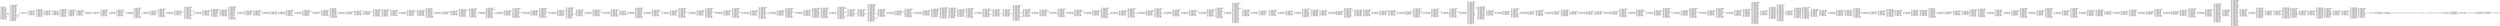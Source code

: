 digraph "graph.cfg.gv" {
	subgraph global {
		node [fontname=Courier fontsize=30.0 rank=same shape=box]
		block_0 [label="0: %00 = #0x1\l2: %01 = #0x40\l4: MSTORE(%01, %00)\l5: [NO_SSA] DUP1\l6: [NO_SSA] PUSH1\l8: [NO_SSA] SWAP1\l9: [NO_SSA] PUSH1\lb: [NO_SSA] DUP3\lc: [NO_SSA] MUL\ld: [NO_SSA] DUP1\le: [NO_SSA] CALLDATASIZE\lf: [NO_SSA] DUP4\l10: [NO_SSA] CALLDATACOPY\l11: [NO_SSA] POP\l12: [NO_SSA] SWAP2\l13: [NO_SSA] SWAP3\l14: [NO_SSA] SWAP2\l15: [NO_SSA] POP\l16: [NO_SSA] POP\l17: [NO_SSA] JUMP\l"]
		block_18 [label="18: [NO_SSA] JUMPDEST\l19: [NO_SSA] PUSH1\l1b: [NO_SSA] MLOAD\l1c: [NO_SSA] DUP1\l1d: [NO_SSA] PUSH1\l1f: [NO_SSA] ADD\l20: [NO_SSA] PUSH1\l22: [NO_SSA] MSTORE\l23: [NO_SSA] DUP1\l24: [NO_SSA] PUSH1\l26: [NO_SSA] SWAP1\l27: [NO_SSA] PUSH1\l29: [NO_SSA] DUP3\l2a: [NO_SSA] MUL\l2b: [NO_SSA] DUP1\l2c: [NO_SSA] CALLDATASIZE\l2d: [NO_SSA] DUP4\l2e: [NO_SSA] CALLDATACOPY\l2f: [NO_SSA] POP\l30: [NO_SSA] SWAP2\l31: [NO_SSA] SWAP3\l32: [NO_SSA] SWAP2\l33: [NO_SSA] POP\l34: [NO_SSA] POP\l35: [NO_SSA] JUMP\l"]
		block_36 [label="36: [NO_SSA] JUMPDEST\l37: [NO_SSA] PUSH1\l"]
		block_39 [label="39: [NO_SSA] JUMPDEST\l3a: [NO_SSA] DUP4\l3b: [NO_SSA] DUP2\l3c: [NO_SSA] LT\l3d: [NO_SSA] ISZERO\l3e: [NO_SSA] PUSH2\l41: [NO_SSA] JUMPI\l"]
		block_42 [label="42: [NO_SSA] DUP2\l43: [NO_SSA] DUP2\l44: [NO_SSA] ADD\l45: [NO_SSA] MLOAD\l46: [NO_SSA] DUP4\l47: [NO_SSA] DUP3\l48: [NO_SSA] ADD\l49: [NO_SSA] MSTORE\l4a: [NO_SSA] PUSH1\l4c: [NO_SSA] ADD\l4d: [NO_SSA] PUSH2\l50: [NO_SSA] JUMP\l"]
		block_51 [label="51: [NO_SSA] JUMPDEST\l52: [NO_SSA] DUP4\l53: [NO_SSA] DUP2\l54: [NO_SSA] GT\l55: [NO_SSA] ISZERO\l56: [NO_SSA] PUSH2\l59: [NO_SSA] JUMPI\l"]
		block_5a [label="5a: [NO_SSA] POP\l5b: [NO_SSA] POP\l5c: [NO_SSA] PUSH1\l5e: [NO_SSA] SWAP2\l5f: [NO_SSA] ADD\l60: [NO_SSA] MSTORE\l61: [NO_SSA] JUMP\l"]
		block_62 [label="62: [NO_SSA] JUMPDEST\l63: [NO_SSA] PUSH1\l65: [NO_SSA] DUP3\l66: [NO_SSA] MLOAD\l67: [NO_SSA] PUSH2\l6a: [NO_SSA] DUP2\l6b: [NO_SSA] DUP5\l6c: [NO_SSA] PUSH1\l6e: [NO_SSA] DUP8\l6f: [NO_SSA] ADD\l70: [NO_SSA] PUSH2\l73: [NO_SSA] JUMP\l"]
		block_74 [label="74: [NO_SSA] JUMPDEST\l75: [NO_SSA] SWAP2\l76: [NO_SSA] SWAP1\l77: [NO_SSA] SWAP2\l78: [NO_SSA] ADD\l79: [NO_SSA] SWAP3\l7a: [NO_SSA] SWAP2\l7b: [NO_SSA] POP\l7c: [NO_SSA] POP\l7d: [NO_SSA] JUMP\l"]
		block_7e [label="7e: [NO_SSA] JUMPDEST\l7f: [NO_SSA] PUSH20\l94: [NO_SSA] DUP2\l95: [NO_SSA] AND\l96: [NO_SSA] DUP2\l97: [NO_SSA] EQ\l98: [NO_SSA] PUSH2\l9b: [NO_SSA] JUMPI\l"]
		block_9c [label="9c: [NO_SSA] PUSH1\l9e: [NO_SSA] DUP1\l9f: [NO_SSA] REVERT\l"]
		block_a0 [label="a0: [NO_SSA] JUMPDEST\la1: [NO_SSA] POP\la2: [NO_SSA] JUMP\l"]
		block_a3 [label="a3: [NO_SSA] JUMPDEST\la4: [NO_SSA] PUSH1\la6: [NO_SSA] DUP1\la7: [NO_SSA] DUP4\la8: [NO_SSA] PUSH1\laa: [NO_SSA] DUP5\lab: [NO_SSA] ADD\lac: [NO_SSA] SLT\lad: [NO_SSA] PUSH2\lb0: [NO_SSA] JUMPI\l"]
		block_b1 [label="b1: [NO_SSA] PUSH1\lb3: [NO_SSA] DUP1\lb4: [NO_SSA] REVERT\l"]
		block_b5 [label="b5: [NO_SSA] JUMPDEST\lb6: [NO_SSA] POP\lb7: [NO_SSA] DUP2\lb8: [NO_SSA] CALLDATALOAD\lb9: [NO_SSA] PUSH8\lc2: [NO_SSA] DUP2\lc3: [NO_SSA] GT\lc4: [NO_SSA] ISZERO\lc5: [NO_SSA] PUSH2\lc8: [NO_SSA] JUMPI\l"]
		block_c9 [label="c9: [NO_SSA] PUSH1\lcb: [NO_SSA] DUP1\lcc: [NO_SSA] REVERT\l"]
		block_cd [label="cd: [NO_SSA] JUMPDEST\lce: [NO_SSA] PUSH1\ld0: [NO_SSA] DUP4\ld1: [NO_SSA] ADD\ld2: [NO_SSA] SWAP2\ld3: [NO_SSA] POP\ld4: [NO_SSA] DUP4\ld5: [NO_SSA] PUSH1\ld7: [NO_SSA] DUP3\ld8: [NO_SSA] DUP6\ld9: [NO_SSA] ADD\lda: [NO_SSA] ADD\ldb: [NO_SSA] GT\ldc: [NO_SSA] ISZERO\ldd: [NO_SSA] PUSH2\le0: [NO_SSA] JUMPI\l"]
		block_e1 [label="e1: [NO_SSA] PUSH1\le3: [NO_SSA] DUP1\le4: [NO_SSA] REVERT\l"]
		block_e5 [label="e5: [NO_SSA] JUMPDEST\le6: [NO_SSA] SWAP3\le7: [NO_SSA] POP\le8: [NO_SSA] SWAP3\le9: [NO_SSA] SWAP1\lea: [NO_SSA] POP\leb: [NO_SSA] JUMP\l"]
		block_ec [label="ec: [NO_SSA] JUMPDEST\led: [NO_SSA] PUSH1\lef: [NO_SSA] DUP1\lf0: [NO_SSA] PUSH1\lf2: [NO_SSA] DUP1\lf3: [NO_SSA] PUSH1\lf5: [NO_SSA] DUP6\lf6: [NO_SSA] DUP8\lf7: [NO_SSA] SUB\lf8: [NO_SSA] SLT\lf9: [NO_SSA] ISZERO\lfa: [NO_SSA] PUSH2\lfd: [NO_SSA] JUMPI\l"]
		block_fe [label="fe: [NO_SSA] PUSH1\l100: [NO_SSA] DUP1\l101: [NO_SSA] REVERT\l"]
		block_102 [label="102: [NO_SSA] JUMPDEST\l103: [NO_SSA] DUP5\l104: [NO_SSA] CALLDATALOAD\l105: [NO_SSA] PUSH2\l108: [NO_SSA] DUP2\l109: [NO_SSA] PUSH2\l10c: [NO_SSA] JUMP\l"]
		block_10d [label="10d: [NO_SSA] JUMPDEST\l10e: [NO_SSA] SWAP4\l10f: [NO_SSA] POP\l110: [NO_SSA] PUSH1\l112: [NO_SSA] DUP6\l113: [NO_SSA] ADD\l114: [NO_SSA] CALLDATALOAD\l115: [NO_SSA] SWAP3\l116: [NO_SSA] POP\l117: [NO_SSA] PUSH1\l119: [NO_SSA] DUP6\l11a: [NO_SSA] ADD\l11b: [NO_SSA] CALLDATALOAD\l11c: [NO_SSA] PUSH8\l125: [NO_SSA] DUP2\l126: [NO_SSA] GT\l127: [NO_SSA] ISZERO\l128: [NO_SSA] PUSH2\l12b: [NO_SSA] JUMPI\l"]
		block_12c [label="12c: [NO_SSA] PUSH1\l12e: [NO_SSA] DUP1\l12f: [NO_SSA] REVERT\l"]
		block_130 [label="130: [NO_SSA] JUMPDEST\l131: [NO_SSA] PUSH2\l134: [NO_SSA] DUP8\l135: [NO_SSA] DUP3\l136: [NO_SSA] DUP9\l137: [NO_SSA] ADD\l138: [NO_SSA] PUSH2\l13b: [NO_SSA] JUMP\l"]
		block_13c [label="13c: [NO_SSA] JUMPDEST\l13d: [NO_SSA] SWAP6\l13e: [NO_SSA] SWAP9\l13f: [NO_SSA] SWAP5\l140: [NO_SSA] SWAP8\l141: [NO_SSA] POP\l142: [NO_SSA] SWAP6\l143: [NO_SSA] POP\l144: [NO_SSA] POP\l145: [NO_SSA] POP\l146: [NO_SSA] POP\l147: [NO_SSA] JUMP\l"]
		block_148 [label="148: [NO_SSA] JUMPDEST\l149: [NO_SSA] PUSH32\l16a: [NO_SSA] PUSH1\l16c: [NO_SSA] MSTORE\l16d: [NO_SSA] PUSH1\l16f: [NO_SSA] PUSH1\l171: [NO_SSA] MSTORE\l172: [NO_SSA] PUSH1\l174: [NO_SSA] PUSH1\l176: [NO_SSA] REVERT\l"]
		block_177 [label="177: [NO_SSA] JUMPDEST\l178: [NO_SSA] PUSH1\l17a: [NO_SSA] MLOAD\l17b: [NO_SSA] PUSH1\l17d: [NO_SSA] DUP3\l17e: [NO_SSA] ADD\l17f: [NO_SSA] PUSH32\l1a0: [NO_SSA] AND\l1a1: [NO_SSA] DUP2\l1a2: [NO_SSA] ADD\l1a3: [NO_SSA] PUSH8\l1ac: [NO_SSA] DUP2\l1ad: [NO_SSA] GT\l1ae: [NO_SSA] DUP3\l1af: [NO_SSA] DUP3\l1b0: [NO_SSA] LT\l1b1: [NO_SSA] OR\l1b2: [NO_SSA] ISZERO\l1b3: [NO_SSA] PUSH2\l1b6: [NO_SSA] JUMPI\l"]
		block_1b7 [label="1b7: [NO_SSA] PUSH2\l1ba: [NO_SSA] PUSH2\l1bd: [NO_SSA] JUMP\l"]
		block_1be [label="1be: [NO_SSA] JUMPDEST\l1bf: [NO_SSA] PUSH1\l1c1: [NO_SSA] MSTORE\l1c2: [NO_SSA] SWAP2\l1c3: [NO_SSA] SWAP1\l1c4: [NO_SSA] POP\l1c5: [NO_SSA] JUMP\l"]
		block_1c6 [label="1c6: [NO_SSA] JUMPDEST\l1c7: [NO_SSA] PUSH1\l1c9: [NO_SSA] PUSH8\l1d2: [NO_SSA] DUP3\l1d3: [NO_SSA] GT\l1d4: [NO_SSA] ISZERO\l1d5: [NO_SSA] PUSH2\l1d8: [NO_SSA] JUMPI\l"]
		block_1d9 [label="1d9: [NO_SSA] PUSH2\l1dc: [NO_SSA] PUSH2\l1df: [NO_SSA] JUMP\l"]
		block_1e0 [label="1e0: [NO_SSA] JUMPDEST\l1e1: [NO_SSA] POP\l1e2: [NO_SSA] PUSH1\l1e4: [NO_SSA] INVALID\l"]
		block_1e5 [label="1e5: [NO_SSA] PUSH1\l1e7: [NO_SSA] ADD\l1e8: [NO_SSA] SWAP1\l1e9: [NO_SSA] JUMP\l"]
		block_1ea [label="1ea: [NO_SSA] JUMPDEST\l1eb: [NO_SSA] PUSH1\l1ed: [NO_SSA] DUP3\l1ee: [NO_SSA] PUSH1\l1f0: [NO_SSA] DUP4\l1f1: [NO_SSA] ADD\l1f2: [NO_SSA] SLT\l1f3: [NO_SSA] PUSH2\l1f6: [NO_SSA] JUMPI\l"]
		block_1f7 [label="1f7: [NO_SSA] PUSH1\l1f9: [NO_SSA] DUP1\l1fa: [NO_SSA] REVERT\l"]
		block_1fb [label="1fb: [NO_SSA] JUMPDEST\l1fc: [NO_SSA] DUP2\l1fd: [NO_SSA] CALLDATALOAD\l1fe: [NO_SSA] PUSH1\l200: [NO_SSA] PUSH2\l203: [NO_SSA] PUSH2\l206: [NO_SSA] DUP4\l207: [NO_SSA] PUSH2\l20a: [NO_SSA] JUMP\l"]
		block_20b [label="20b: [NO_SSA] JUMPDEST\l20c: [NO_SSA] PUSH2\l20f: [NO_SSA] JUMP\l"]
		block_210 [label="210: [NO_SSA] JUMPDEST\l211: [NO_SSA] DUP3\l212: [NO_SSA] DUP2\l213: [NO_SSA] MSTORE\l214: [NO_SSA] PUSH1\l216: [NO_SSA] SWAP3\l217: [NO_SSA] SWAP1\l218: [NO_SSA] SWAP3\l219: [NO_SSA] INVALID\l"]
		block_21a [label="21a: [NO_SSA] DUP5\l21b: [NO_SSA] ADD\l21c: [NO_SSA] DUP2\l21d: [NO_SSA] ADD\l21e: [NO_SSA] SWAP2\l21f: [NO_SSA] DUP2\l220: [NO_SSA] DUP2\l221: [NO_SSA] ADD\l222: [NO_SSA] SWAP1\l223: [NO_SSA] DUP7\l224: [NO_SSA] DUP5\l225: [NO_SSA] GT\l226: [NO_SSA] ISZERO\l227: [NO_SSA] PUSH2\l22a: [NO_SSA] JUMPI\l"]
		block_22b [label="22b: [NO_SSA] PUSH1\l22d: [NO_SSA] DUP1\l22e: [NO_SSA] REVERT\l"]
		block_22f [label="22f: [NO_SSA] JUMPDEST\l230: [NO_SSA] DUP3\l231: [NO_SSA] DUP7\l232: [NO_SSA] ADD\l"]
		block_233 [label="233: [NO_SSA] JUMPDEST\l234: [NO_SSA] DUP5\l235: [NO_SSA] DUP2\l236: [NO_SSA] LT\l237: [NO_SSA] ISZERO\l238: [NO_SSA] PUSH2\l23b: [NO_SSA] JUMPI\l"]
		block_23c [label="23c: [NO_SSA] DUP1\l23d: [NO_SSA] CALLDATALOAD\l23e: [NO_SSA] PUSH2\l241: [NO_SSA] DUP2\l242: [NO_SSA] PUSH2\l245: [NO_SSA] JUMP\l"]
		block_246 [label="246: [NO_SSA] JUMPDEST\l247: [NO_SSA] DUP4\l248: [NO_SSA] MSTORE\l249: [NO_SSA] SWAP2\l24a: [NO_SSA] DUP4\l24b: [NO_SSA] ADD\l24c: [NO_SSA] SWAP2\l24d: [NO_SSA] DUP4\l24e: [NO_SSA] ADD\l24f: [NO_SSA] PUSH2\l252: [NO_SSA] JUMP\l"]
		block_253 [label="253: [NO_SSA] JUMPDEST\l254: [NO_SSA] POP\l255: [NO_SSA] SWAP7\l256: [NO_SSA] SWAP6\l257: [NO_SSA] POP\l258: [NO_SSA] POP\l259: [NO_SSA] POP\l25a: [NO_SSA] POP\l25b: [NO_SSA] POP\l25c: [NO_SSA] POP\l25d: [NO_SSA] JUMP\l"]
		block_25e [label="25e: [NO_SSA] JUMPDEST\l25f: [NO_SSA] PUSH1\l261: [NO_SSA] DUP3\l262: [NO_SSA] PUSH1\l264: [NO_SSA] DUP4\l265: [NO_SSA] ADD\l266: [NO_SSA] SLT\l267: [NO_SSA] PUSH2\l26a: [NO_SSA] JUMPI\l"]
		block_26b [label="26b: [NO_SSA] PUSH1\l26d: [NO_SSA] DUP1\l26e: [NO_SSA] REVERT\l"]
		block_26f [label="26f: [NO_SSA] JUMPDEST\l270: [NO_SSA] DUP2\l271: [NO_SSA] CALLDATALOAD\l272: [NO_SSA] PUSH1\l274: [NO_SSA] PUSH2\l277: [NO_SSA] PUSH2\l27a: [NO_SSA] DUP4\l27b: [NO_SSA] PUSH2\l27e: [NO_SSA] JUMP\l"]
		block_27f [label="27f: [NO_SSA] JUMPDEST\l280: [NO_SSA] DUP3\l281: [NO_SSA] DUP2\l282: [NO_SSA] MSTORE\l283: [NO_SSA] PUSH1\l285: [NO_SSA] SWAP3\l286: [NO_SSA] SWAP1\l287: [NO_SSA] SWAP3\l288: [NO_SSA] INVALID\l"]
		block_289 [label="289: [NO_SSA] DUP5\l28a: [NO_SSA] ADD\l28b: [NO_SSA] DUP2\l28c: [NO_SSA] ADD\l28d: [NO_SSA] SWAP2\l28e: [NO_SSA] DUP2\l28f: [NO_SSA] DUP2\l290: [NO_SSA] ADD\l291: [NO_SSA] SWAP1\l292: [NO_SSA] DUP7\l293: [NO_SSA] DUP5\l294: [NO_SSA] GT\l295: [NO_SSA] ISZERO\l296: [NO_SSA] PUSH2\l299: [NO_SSA] JUMPI\l"]
		block_29a [label="29a: [NO_SSA] PUSH1\l29c: [NO_SSA] DUP1\l29d: [NO_SSA] REVERT\l"]
		block_29e [label="29e: [NO_SSA] JUMPDEST\l29f: [NO_SSA] DUP3\l2a0: [NO_SSA] DUP7\l2a1: [NO_SSA] ADD\l"]
		block_2a2 [label="2a2: [NO_SSA] JUMPDEST\l2a3: [NO_SSA] DUP5\l2a4: [NO_SSA] DUP2\l2a5: [NO_SSA] LT\l2a6: [NO_SSA] ISZERO\l2a7: [NO_SSA] PUSH2\l2aa: [NO_SSA] JUMPI\l"]
		block_2ab [label="2ab: [NO_SSA] DUP1\l2ac: [NO_SSA] CALLDATALOAD\l2ad: [NO_SSA] DUP4\l2ae: [NO_SSA] MSTORE\l2af: [NO_SSA] SWAP2\l2b0: [NO_SSA] DUP4\l2b1: [NO_SSA] ADD\l2b2: [NO_SSA] SWAP2\l2b3: [NO_SSA] DUP4\l2b4: [NO_SSA] ADD\l2b5: [NO_SSA] PUSH2\l2b8: [NO_SSA] JUMP\l"]
		block_2b9 [label="2b9: [NO_SSA] JUMPDEST\l2ba: [NO_SSA] PUSH1\l2bc: [NO_SSA] DUP1\l2bd: [NO_SSA] PUSH1\l2bf: [NO_SSA] DUP1\l2c0: [NO_SSA] PUSH1\l2c2: [NO_SSA] PUSH1\l2c4: [NO_SSA] DUP7\l2c5: [NO_SSA] DUP9\l2c6: [NO_SSA] SUB\l2c7: [NO_SSA] SLT\l2c8: [NO_SSA] ISZERO\l2c9: [NO_SSA] PUSH2\l2cc: [NO_SSA] JUMPI\l"]
		block_2cd [label="2cd: [NO_SSA] PUSH1\l2cf: [NO_SSA] DUP1\l2d0: [NO_SSA] REVERT\l"]
		block_2d1 [label="2d1: [NO_SSA] JUMPDEST\l2d2: [NO_SSA] DUP6\l2d3: [NO_SSA] CALLDATALOAD\l2d4: [NO_SSA] SWAP5\l2d5: [NO_SSA] POP\l2d6: [NO_SSA] PUSH1\l2d8: [NO_SSA] DUP7\l2d9: [NO_SSA] ADD\l2da: [NO_SSA] CALLDATALOAD\l2db: [NO_SSA] PUSH8\l2e4: [NO_SSA] DUP1\l2e5: [NO_SSA] DUP3\l2e6: [NO_SSA] GT\l2e7: [NO_SSA] ISZERO\l2e8: [NO_SSA] PUSH2\l2eb: [NO_SSA] JUMPI\l"]
		block_2ec [label="2ec: [NO_SSA] PUSH1\l2ee: [NO_SSA] DUP1\l2ef: [NO_SSA] REVERT\l"]
		block_2f0 [label="2f0: [NO_SSA] JUMPDEST\l2f1: [NO_SSA] PUSH2\l2f4: [NO_SSA] DUP10\l2f5: [NO_SSA] DUP4\l2f6: [NO_SSA] DUP11\l2f7: [NO_SSA] ADD\l2f8: [NO_SSA] PUSH2\l2fb: [NO_SSA] JUMP\l"]
		block_2fc [label="2fc: [NO_SSA] JUMPDEST\l2fd: [NO_SSA] SWAP6\l2fe: [NO_SSA] POP\l2ff: [NO_SSA] PUSH1\l301: [NO_SSA] DUP9\l302: [NO_SSA] ADD\l303: [NO_SSA] CALLDATALOAD\l304: [NO_SSA] SWAP2\l305: [NO_SSA] POP\l306: [NO_SSA] DUP1\l307: [NO_SSA] DUP3\l308: [NO_SSA] GT\l309: [NO_SSA] ISZERO\l30a: [NO_SSA] PUSH2\l30d: [NO_SSA] JUMPI\l"]
		block_30e [label="30e: [NO_SSA] PUSH1\l310: [NO_SSA] DUP1\l311: [NO_SSA] REVERT\l"]
		block_312 [label="312: [NO_SSA] JUMPDEST\l313: [NO_SSA] PUSH2\l316: [NO_SSA] DUP10\l317: [NO_SSA] DUP4\l318: [NO_SSA] DUP11\l319: [NO_SSA] ADD\l31a: [NO_SSA] PUSH2\l31d: [NO_SSA] JUMP\l"]
		block_31e [label="31e: [NO_SSA] JUMPDEST\l31f: [NO_SSA] SWAP5\l320: [NO_SSA] POP\l321: [NO_SSA] PUSH1\l323: [NO_SSA] DUP9\l324: [NO_SSA] ADD\l325: [NO_SSA] CALLDATALOAD\l326: [NO_SSA] SWAP2\l327: [NO_SSA] POP\l328: [NO_SSA] DUP1\l329: [NO_SSA] DUP3\l32a: [NO_SSA] GT\l32b: [NO_SSA] ISZERO\l32c: [NO_SSA] PUSH2\l32f: [NO_SSA] JUMPI\l"]
		block_330 [label="330: [NO_SSA] PUSH1\l332: [NO_SSA] DUP1\l333: [NO_SSA] REVERT\l"]
		block_334 [label="334: [NO_SSA] JUMPDEST\l335: [NO_SSA] POP\l336: [NO_SSA] PUSH2\l339: [NO_SSA] DUP9\l33a: [NO_SSA] DUP3\l33b: [NO_SSA] DUP10\l33c: [NO_SSA] ADD\l33d: [NO_SSA] PUSH2\l340: [NO_SSA] JUMP\l"]
		block_341 [label="341: [NO_SSA] JUMPDEST\l342: [NO_SSA] SWAP6\l343: [NO_SSA] SWAP9\l344: [NO_SSA] SWAP5\l345: [NO_SSA] SWAP8\l346: [NO_SSA] POP\l347: [NO_SSA] SWAP3\l348: [NO_SSA] SWAP6\l349: [NO_SSA] PUSH1\l34b: [NO_SSA] ADD\l34c: [NO_SSA] CALLDATALOAD\l34d: [NO_SSA] SWAP4\l34e: [NO_SSA] SWAP3\l34f: [NO_SSA] POP\l350: [NO_SSA] POP\l351: [NO_SSA] POP\l352: [NO_SSA] JUMP\l"]
		block_353 [label="353: [NO_SSA] JUMPDEST\l354: [NO_SSA] PUSH1\l356: [NO_SSA] DUP1\l357: [NO_SSA] DUP4\l358: [NO_SSA] PUSH1\l35a: [NO_SSA] DUP5\l35b: [NO_SSA] ADD\l35c: [NO_SSA] SLT\l35d: [NO_SSA] PUSH2\l360: [NO_SSA] JUMPI\l"]
		block_361 [label="361: [NO_SSA] PUSH1\l363: [NO_SSA] DUP1\l364: [NO_SSA] REVERT\l"]
		block_365 [label="365: [NO_SSA] JUMPDEST\l366: [NO_SSA] POP\l367: [NO_SSA] DUP2\l368: [NO_SSA] CALLDATALOAD\l369: [NO_SSA] PUSH8\l372: [NO_SSA] DUP2\l373: [NO_SSA] GT\l374: [NO_SSA] ISZERO\l375: [NO_SSA] PUSH2\l378: [NO_SSA] JUMPI\l"]
		block_379 [label="379: [NO_SSA] PUSH1\l37b: [NO_SSA] DUP1\l37c: [NO_SSA] REVERT\l"]
		block_37d [label="37d: [NO_SSA] JUMPDEST\l37e: [NO_SSA] PUSH1\l380: [NO_SSA] DUP4\l381: [NO_SSA] ADD\l382: [NO_SSA] SWAP2\l383: [NO_SSA] POP\l384: [NO_SSA] DUP4\l385: [NO_SSA] PUSH1\l387: [NO_SSA] DUP3\l388: [NO_SSA] PUSH1\l38a: [NO_SSA] INVALID\l"]
		block_38b [label="38b: [NO_SSA] DUP6\l38c: [NO_SSA] ADD\l38d: [NO_SSA] ADD\l38e: [NO_SSA] GT\l38f: [NO_SSA] ISZERO\l390: [NO_SSA] PUSH2\l393: [NO_SSA] JUMPI\l"]
		block_394 [label="394: [NO_SSA] PUSH1\l396: [NO_SSA] DUP1\l397: [NO_SSA] REVERT\l"]
		block_398 [label="398: [NO_SSA] JUMPDEST\l399: [NO_SSA] PUSH1\l39b: [NO_SSA] DUP1\l39c: [NO_SSA] PUSH1\l39e: [NO_SSA] DUP1\l39f: [NO_SSA] PUSH1\l3a1: [NO_SSA] DUP1\l3a2: [NO_SSA] PUSH1\l3a4: [NO_SSA] PUSH1\l3a6: [NO_SSA] DUP9\l3a7: [NO_SSA] DUP11\l3a8: [NO_SSA] SUB\l3a9: [NO_SSA] SLT\l3aa: [NO_SSA] ISZERO\l3ab: [NO_SSA] PUSH2\l3ae: [NO_SSA] JUMPI\l"]
		block_3af [label="3af: [NO_SSA] PUSH1\l3b1: [NO_SSA] DUP1\l3b2: [NO_SSA] REVERT\l"]
		block_3b3 [label="3b3: [NO_SSA] JUMPDEST\l3b4: [NO_SSA] DUP8\l3b5: [NO_SSA] CALLDATALOAD\l3b6: [NO_SSA] PUSH8\l3bf: [NO_SSA] DUP1\l3c0: [NO_SSA] DUP3\l3c1: [NO_SSA] GT\l3c2: [NO_SSA] ISZERO\l3c3: [NO_SSA] PUSH2\l3c6: [NO_SSA] JUMPI\l"]
		block_3c7 [label="3c7: [NO_SSA] PUSH1\l3c9: [NO_SSA] DUP1\l3ca: [NO_SSA] REVERT\l"]
		block_3cb [label="3cb: [NO_SSA] JUMPDEST\l3cc: [NO_SSA] PUSH2\l3cf: [NO_SSA] DUP12\l3d0: [NO_SSA] DUP4\l3d1: [NO_SSA] DUP13\l3d2: [NO_SSA] ADD\l3d3: [NO_SSA] PUSH2\l3d6: [NO_SSA] JUMP\l"]
		block_3d7 [label="3d7: [NO_SSA] JUMPDEST\l3d8: [NO_SSA] SWAP9\l3d9: [NO_SSA] POP\l3da: [NO_SSA] PUSH1\l3dc: [NO_SSA] DUP11\l3dd: [NO_SSA] ADD\l3de: [NO_SSA] CALLDATALOAD\l3df: [NO_SSA] SWAP2\l3e0: [NO_SSA] POP\l3e1: [NO_SSA] DUP1\l3e2: [NO_SSA] DUP3\l3e3: [NO_SSA] GT\l3e4: [NO_SSA] ISZERO\l3e5: [NO_SSA] PUSH2\l3e8: [NO_SSA] JUMPI\l"]
		block_3e9 [label="3e9: [NO_SSA] PUSH1\l3eb: [NO_SSA] DUP1\l3ec: [NO_SSA] REVERT\l"]
		block_3ed [label="3ed: [NO_SSA] JUMPDEST\l3ee: [NO_SSA] PUSH2\l3f1: [NO_SSA] DUP12\l3f2: [NO_SSA] DUP4\l3f3: [NO_SSA] DUP13\l3f4: [NO_SSA] ADD\l3f5: [NO_SSA] PUSH2\l3f8: [NO_SSA] JUMP\l"]
		block_3f9 [label="3f9: [NO_SSA] JUMPDEST\l3fa: [NO_SSA] SWAP8\l3fb: [NO_SSA] POP\l3fc: [NO_SSA] PUSH1\l3fe: [NO_SSA] DUP11\l3ff: [NO_SSA] ADD\l400: [NO_SSA] CALLDATALOAD\l401: [NO_SSA] SWAP2\l402: [NO_SSA] POP\l403: [NO_SSA] DUP1\l404: [NO_SSA] DUP3\l405: [NO_SSA] GT\l406: [NO_SSA] ISZERO\l407: [NO_SSA] PUSH2\l40a: [NO_SSA] JUMPI\l"]
		block_40b [label="40b: [NO_SSA] PUSH1\l40d: [NO_SSA] DUP1\l40e: [NO_SSA] REVERT\l"]
		block_40f [label="40f: [NO_SSA] JUMPDEST\l410: [NO_SSA] PUSH2\l413: [NO_SSA] DUP12\l414: [NO_SSA] DUP4\l415: [NO_SSA] DUP13\l416: [NO_SSA] ADD\l417: [NO_SSA] PUSH2\l41a: [NO_SSA] JUMP\l"]
		block_41b [label="41b: [NO_SSA] JUMPDEST\l41c: [NO_SSA] SWAP7\l41d: [NO_SSA] POP\l41e: [NO_SSA] PUSH1\l420: [NO_SSA] DUP11\l421: [NO_SSA] ADD\l422: [NO_SSA] CALLDATALOAD\l423: [NO_SSA] SWAP2\l424: [NO_SSA] POP\l425: [NO_SSA] DUP1\l426: [NO_SSA] DUP3\l427: [NO_SSA] GT\l428: [NO_SSA] ISZERO\l429: [NO_SSA] PUSH2\l42c: [NO_SSA] JUMPI\l"]
		block_42d [label="42d: [NO_SSA] PUSH1\l42f: [NO_SSA] DUP1\l430: [NO_SSA] REVERT\l"]
		block_431 [label="431: [NO_SSA] JUMPDEST\l432: [NO_SSA] PUSH2\l435: [NO_SSA] DUP12\l436: [NO_SSA] DUP4\l437: [NO_SSA] DUP13\l438: [NO_SSA] ADD\l439: [NO_SSA] PUSH2\l43c: [NO_SSA] JUMP\l"]
		block_43d [label="43d: [NO_SSA] JUMPDEST\l43e: [NO_SSA] SWAP1\l43f: [NO_SSA] SWAP7\l440: [NO_SSA] POP\l441: [NO_SSA] SWAP5\l442: [NO_SSA] POP\l443: [NO_SSA] PUSH1\l445: [NO_SSA] DUP11\l446: [NO_SSA] ADD\l447: [NO_SSA] CALLDATALOAD\l448: [NO_SSA] SWAP2\l449: [NO_SSA] POP\l44a: [NO_SSA] DUP1\l44b: [NO_SSA] DUP3\l44c: [NO_SSA] GT\l44d: [NO_SSA] ISZERO\l44e: [NO_SSA] PUSH2\l451: [NO_SSA] JUMPI\l"]
		block_452 [label="452: [NO_SSA] PUSH1\l454: [NO_SSA] DUP1\l455: [NO_SSA] REVERT\l"]
		block_456 [label="456: [NO_SSA] JUMPDEST\l457: [NO_SSA] PUSH2\l45a: [NO_SSA] DUP12\l45b: [NO_SSA] DUP4\l45c: [NO_SSA] DUP13\l45d: [NO_SSA] ADD\l45e: [NO_SSA] PUSH2\l461: [NO_SSA] JUMP\l"]
		block_462 [label="462: [NO_SSA] JUMPDEST\l463: [NO_SSA] SWAP4\l464: [NO_SSA] POP\l465: [NO_SSA] PUSH1\l467: [NO_SSA] DUP11\l468: [NO_SSA] ADD\l469: [NO_SSA] CALLDATALOAD\l46a: [NO_SSA] SWAP2\l46b: [NO_SSA] POP\l46c: [NO_SSA] DUP1\l46d: [NO_SSA] DUP3\l46e: [NO_SSA] GT\l46f: [NO_SSA] ISZERO\l470: [NO_SSA] PUSH2\l473: [NO_SSA] JUMPI\l"]
		block_474 [label="474: [NO_SSA] PUSH1\l476: [NO_SSA] DUP1\l477: [NO_SSA] REVERT\l"]
		block_478 [label="478: [NO_SSA] JUMPDEST\l479: [NO_SSA] POP\l47a: [NO_SSA] PUSH2\l47d: [NO_SSA] DUP11\l47e: [NO_SSA] DUP3\l47f: [NO_SSA] DUP12\l480: [NO_SSA] ADD\l481: [NO_SSA] PUSH2\l484: [NO_SSA] JUMP\l"]
		block_485 [label="485: [NO_SSA] JUMPDEST\l486: [NO_SSA] SWAP2\l487: [NO_SSA] POP\l488: [NO_SSA] POP\l489: [NO_SSA] SWAP3\l48a: [NO_SSA] SWAP6\l48b: [NO_SSA] SWAP9\l48c: [NO_SSA] SWAP2\l48d: [NO_SSA] SWAP5\l48e: [NO_SSA] SWAP8\l48f: [NO_SSA] POP\l490: [NO_SSA] SWAP3\l491: [NO_SSA] SWAP6\l492: [NO_SSA] POP\l493: [NO_SSA] JUMP\l"]
		block_494 [label="494: [NO_SSA] JUMPDEST\l495: [NO_SSA] PUSH1\l497: [NO_SSA] DUP1\l498: [NO_SSA] PUSH1\l49a: [NO_SSA] DUP1\l49b: [NO_SSA] PUSH1\l49d: [NO_SSA] DUP1\l49e: [NO_SSA] PUSH1\l4a0: [NO_SSA] PUSH1\l4a2: [NO_SSA] DUP9\l4a3: [NO_SSA] DUP11\l4a4: [NO_SSA] SUB\l4a5: [NO_SSA] SLT\l4a6: [NO_SSA] ISZERO\l4a7: [NO_SSA] PUSH2\l4aa: [NO_SSA] JUMPI\l"]
		block_4ab [label="4ab: [NO_SSA] PUSH1\l4ad: [NO_SSA] DUP1\l4ae: [NO_SSA] REVERT\l"]
		block_4af [label="4af: [NO_SSA] JUMPDEST\l4b0: [NO_SSA] DUP8\l4b1: [NO_SSA] CALLDATALOAD\l4b2: [NO_SSA] SWAP7\l4b3: [NO_SSA] POP\l4b4: [NO_SSA] PUSH1\l4b6: [NO_SSA] DUP9\l4b7: [NO_SSA] ADD\l4b8: [NO_SSA] CALLDATALOAD\l4b9: [NO_SSA] SWAP6\l4ba: [NO_SSA] POP\l4bb: [NO_SSA] PUSH1\l4bd: [NO_SSA] DUP9\l4be: [NO_SSA] ADD\l4bf: [NO_SSA] CALLDATALOAD\l4c0: [NO_SSA] PUSH2\l4c3: [NO_SSA] DUP2\l4c4: [NO_SSA] PUSH2\l4c7: [NO_SSA] JUMP\l"]
		block_4c8 [label="4c8: [NO_SSA] JUMPDEST\l4c9: [NO_SSA] SWAP5\l4ca: [NO_SSA] POP\l4cb: [NO_SSA] PUSH1\l4cd: [NO_SSA] DUP9\l4ce: [NO_SSA] ADD\l4cf: [NO_SSA] CALLDATALOAD\l4d0: [NO_SSA] PUSH2\l4d3: [NO_SSA] DUP2\l4d4: [NO_SSA] PUSH2\l4d7: [NO_SSA] JUMP\l"]
		block_4d8 [label="4d8: [NO_SSA] JUMPDEST\l4d9: [NO_SSA] SWAP4\l4da: [NO_SSA] POP\l4db: [NO_SSA] PUSH1\l4dd: [NO_SSA] DUP9\l4de: [NO_SSA] ADD\l4df: [NO_SSA] CALLDATALOAD\l4e0: [NO_SSA] PUSH2\l4e3: [NO_SSA] DUP2\l4e4: [NO_SSA] PUSH2\l4e7: [NO_SSA] JUMP\l"]
		block_4e8 [label="4e8: [NO_SSA] JUMPDEST\l4e9: [NO_SSA] SWAP7\l4ea: [NO_SSA] SWAP10\l4eb: [NO_SSA] SWAP6\l4ec: [NO_SSA] SWAP9\l4ed: [NO_SSA] POP\l4ee: [NO_SSA] SWAP4\l4ef: [NO_SSA] SWAP7\l4f0: [NO_SSA] SWAP3\l4f1: [NO_SSA] SWAP6\l4f2: [NO_SSA] SWAP5\l4f3: [NO_SSA] PUSH1\l4f5: [NO_SSA] DUP5\l4f6: [NO_SSA] ADD\l4f7: [NO_SSA] CALLDATALOAD\l4f8: [NO_SSA] SWAP5\l4f9: [NO_SSA] POP\l4fa: [NO_SSA] PUSH1\l4fc: [NO_SSA] SWAP1\l4fd: [NO_SSA] SWAP4\l4fe: [NO_SSA] ADD\l4ff: [NO_SSA] CALLDATALOAD\l500: [NO_SSA] SWAP3\l501: [NO_SSA] SWAP2\l502: [NO_SSA] POP\l503: [NO_SSA] POP\l504: [NO_SSA] JUMP\l"]
		block_505 [label="505: [NO_SSA] JUMPDEST\l506: [NO_SSA] PUSH1\l508: [NO_SSA] DUP1\l509: [NO_SSA] PUSH1\l50b: [NO_SSA] PUSH1\l50d: [NO_SSA] DUP5\l50e: [NO_SSA] DUP7\l50f: [NO_SSA] SUB\l510: [NO_SSA] SLT\l511: [NO_SSA] ISZERO\l512: [NO_SSA] PUSH2\l515: [NO_SSA] JUMPI\l"]
		block_516 [label="516: [NO_SSA] PUSH1\l518: [NO_SSA] DUP1\l519: [NO_SSA] REVERT\l"]
		block_51a [label="51a: [NO_SSA] JUMPDEST\l51b: [NO_SSA] DUP4\l51c: [NO_SSA] CALLDATALOAD\l51d: [NO_SSA] PUSH2\l520: [NO_SSA] DUP2\l521: [NO_SSA] PUSH2\l524: [NO_SSA] JUMP\l"]
		block_525 [label="525: [NO_SSA] JUMPDEST\l526: [NO_SSA] SWAP3\l527: [NO_SSA] POP\l528: [NO_SSA] PUSH1\l52a: [NO_SSA] DUP5\l52b: [NO_SSA] ADD\l52c: [NO_SSA] CALLDATALOAD\l52d: [NO_SSA] PUSH8\l536: [NO_SSA] DUP2\l537: [NO_SSA] GT\l538: [NO_SSA] ISZERO\l539: [NO_SSA] PUSH2\l53c: [NO_SSA] JUMPI\l"]
		block_53d [label="53d: [NO_SSA] PUSH1\l53f: [NO_SSA] DUP1\l540: [NO_SSA] REVERT\l"]
		block_541 [label="541: [NO_SSA] JUMPDEST\l542: [NO_SSA] PUSH2\l545: [NO_SSA] DUP7\l546: [NO_SSA] DUP3\l547: [NO_SSA] DUP8\l548: [NO_SSA] ADD\l549: [NO_SSA] PUSH2\l54c: [NO_SSA] JUMP\l"]
		block_54d [label="54d: [NO_SSA] JUMPDEST\l54e: [NO_SSA] SWAP5\l54f: [NO_SSA] SWAP8\l550: [NO_SSA] SWAP1\l551: [NO_SSA] SWAP7\l552: [NO_SSA] POP\l553: [NO_SSA] SWAP4\l554: [NO_SSA] SWAP5\l555: [NO_SSA] POP\l556: [NO_SSA] POP\l557: [NO_SSA] POP\l558: [NO_SSA] POP\l559: [NO_SSA] JUMP\l"]
		block_55a [label="55a: [NO_SSA] JUMPDEST\l55b: [NO_SSA] PUSH1\l55d: [NO_SSA] DUP2\l55e: [NO_SSA] MLOAD\l55f: [NO_SSA] DUP1\l560: [NO_SSA] DUP5\l561: [NO_SSA] MSTORE\l562: [NO_SSA] PUSH2\l565: [NO_SSA] DUP2\l566: [NO_SSA] PUSH1\l568: [NO_SSA] DUP7\l569: [NO_SSA] ADD\l56a: [NO_SSA] PUSH1\l56c: [NO_SSA] DUP7\l56d: [NO_SSA] ADD\l56e: [NO_SSA] PUSH2\l571: [NO_SSA] JUMP\l"]
		block_572 [label="572: [NO_SSA] JUMPDEST\l573: [NO_SSA] PUSH1\l575: [NO_SSA] ADD\l576: [NO_SSA] PUSH32\l597: [NO_SSA] AND\l598: [NO_SSA] SWAP3\l599: [NO_SSA] SWAP1\l59a: [NO_SSA] SWAP3\l59b: [NO_SSA] ADD\l59c: [NO_SSA] PUSH1\l59e: [NO_SSA] ADD\l59f: [NO_SSA] SWAP3\l5a0: [NO_SSA] SWAP2\l5a1: [NO_SSA] POP\l5a2: [NO_SSA] POP\l5a3: [NO_SSA] JUMP\l"]
		block_5a4 [label="5a4: [NO_SSA] JUMPDEST\l5a5: [NO_SSA] PUSH1\l5a7: [NO_SSA] DUP2\l5a8: [NO_SSA] MSTORE\l5a9: [NO_SSA] PUSH1\l5ab: [NO_SSA] PUSH2\l5ae: [NO_SSA] PUSH1\l5b0: [NO_SSA] DUP4\l5b1: [NO_SSA] ADD\l5b2: [NO_SSA] DUP5\l5b3: [NO_SSA] PUSH2\l5b6: [NO_SSA] JUMP\l"]
		block_5b7 [label="5b7: [NO_SSA] JUMPDEST\l5b8: [NO_SSA] PUSH1\l5ba: [NO_SSA] DUP1\l5bb: [NO_SSA] PUSH1\l5bd: [NO_SSA] DUP1\l5be: [NO_SSA] PUSH1\l5c0: [NO_SSA] DUP1\l5c1: [NO_SSA] PUSH1\l5c3: [NO_SSA] DUP8\l5c4: [NO_SSA] DUP10\l5c5: [NO_SSA] SUB\l5c6: [NO_SSA] SLT\l5c7: [NO_SSA] ISZERO\l5c8: [NO_SSA] PUSH2\l5cb: [NO_SSA] JUMPI\l"]
		block_5cc [label="5cc: [NO_SSA] PUSH1\l5ce: [NO_SSA] DUP1\l5cf: [NO_SSA] REVERT\l"]
		block_5d0 [label="5d0: [NO_SSA] JUMPDEST\l5d1: [NO_SSA] DUP7\l5d2: [NO_SSA] CALLDATALOAD\l5d3: [NO_SSA] SWAP6\l5d4: [NO_SSA] POP\l5d5: [NO_SSA] PUSH1\l5d7: [NO_SSA] DUP8\l5d8: [NO_SSA] ADD\l5d9: [NO_SSA] CALLDATALOAD\l5da: [NO_SSA] PUSH2\l5dd: [NO_SSA] DUP2\l5de: [NO_SSA] PUSH2\l5e1: [NO_SSA] JUMP\l"]
		block_5e2 [label="5e2: [NO_SSA] JUMPDEST\l5e3: [NO_SSA] SWAP5\l5e4: [NO_SSA] POP\l5e5: [NO_SSA] PUSH1\l5e7: [NO_SSA] DUP8\l5e8: [NO_SSA] ADD\l5e9: [NO_SSA] CALLDATALOAD\l5ea: [NO_SSA] PUSH2\l5ed: [NO_SSA] DUP2\l5ee: [NO_SSA] PUSH2\l5f1: [NO_SSA] JUMP\l"]
		block_5f2 [label="5f2: [NO_SSA] JUMPDEST\l5f3: [NO_SSA] SWAP4\l5f4: [NO_SSA] POP\l5f5: [NO_SSA] PUSH1\l5f7: [NO_SSA] DUP8\l5f8: [NO_SSA] ADD\l5f9: [NO_SSA] CALLDATALOAD\l5fa: [NO_SSA] PUSH2\l5fd: [NO_SSA] DUP2\l5fe: [NO_SSA] PUSH2\l601: [NO_SSA] JUMP\l"]
		block_602 [label="602: [NO_SSA] JUMPDEST\l603: [NO_SSA] SWAP6\l604: [NO_SSA] SWAP9\l605: [NO_SSA] SWAP5\l606: [NO_SSA] SWAP8\l607: [NO_SSA] POP\l608: [NO_SSA] SWAP3\l609: [NO_SSA] SWAP6\l60a: [NO_SSA] PUSH1\l60c: [NO_SSA] DUP2\l60d: [NO_SSA] ADD\l60e: [NO_SSA] CALLDATALOAD\l60f: [NO_SSA] SWAP5\l610: [NO_SSA] PUSH1\l612: [NO_SSA] SWAP1\l613: [NO_SSA] SWAP2\l614: [NO_SSA] ADD\l615: [NO_SSA] CALLDATALOAD\l616: [NO_SSA] SWAP4\l617: [NO_SSA] POP\l618: [NO_SSA] SWAP2\l619: [NO_SSA] POP\l61a: [NO_SSA] POP\l61b: [NO_SSA] JUMP\l"]
		block_61c [label="61c: [NO_SSA] JUMPDEST\l61d: [NO_SSA] PUSH1\l61f: [NO_SSA] DUP1\l620: [NO_SSA] PUSH1\l622: [NO_SSA] PUSH1\l624: [NO_SSA] DUP5\l625: [NO_SSA] DUP7\l626: [NO_SSA] SUB\l627: [NO_SSA] SLT\l628: [NO_SSA] ISZERO\l629: [NO_SSA] PUSH2\l62c: [NO_SSA] JUMPI\l"]
		block_62d [label="62d: [NO_SSA] PUSH1\l62f: [NO_SSA] DUP1\l630: [NO_SSA] REVERT\l"]
		block_631 [label="631: [NO_SSA] JUMPDEST\l632: [NO_SSA] DUP4\l633: [NO_SSA] CALLDATALOAD\l634: [NO_SSA] DUP1\l635: [NO_SSA] ISZERO\l636: [NO_SSA] ISZERO\l637: [NO_SSA] DUP2\l638: [NO_SSA] EQ\l639: [NO_SSA] PUSH2\l63c: [NO_SSA] JUMPI\l"]
		block_63d [label="63d: [NO_SSA] PUSH1\l63f: [NO_SSA] DUP1\l640: [NO_SSA] REVERT\l"]
		block_641 [label="641: [NO_SSA] JUMPDEST\l642: [NO_SSA] PUSH1\l644: [NO_SSA] DUP1\l645: [NO_SSA] PUSH1\l647: [NO_SSA] DUP1\l648: [NO_SSA] PUSH1\l64a: [NO_SSA] DUP6\l64b: [NO_SSA] DUP8\l64c: [NO_SSA] SUB\l64d: [NO_SSA] SLT\l64e: [NO_SSA] ISZERO\l64f: [NO_SSA] PUSH2\l652: [NO_SSA] JUMPI\l"]
		block_653 [label="653: [NO_SSA] PUSH1\l655: [NO_SSA] DUP1\l656: [NO_SSA] REVERT\l"]
		block_657 [label="657: [NO_SSA] JUMPDEST\l658: [NO_SSA] DUP5\l659: [NO_SSA] CALLDATALOAD\l65a: [NO_SSA] PUSH8\l663: [NO_SSA] DUP1\l664: [NO_SSA] DUP3\l665: [NO_SSA] GT\l666: [NO_SSA] ISZERO\l667: [NO_SSA] PUSH2\l66a: [NO_SSA] JUMPI\l"]
		block_66b [label="66b: [NO_SSA] PUSH1\l66d: [NO_SSA] DUP1\l66e: [NO_SSA] REVERT\l"]
		block_66f [label="66f: [NO_SSA] JUMPDEST\l670: [NO_SSA] PUSH2\l673: [NO_SSA] DUP9\l674: [NO_SSA] DUP4\l675: [NO_SSA] DUP10\l676: [NO_SSA] ADD\l677: [NO_SSA] PUSH2\l67a: [NO_SSA] JUMP\l"]
		block_67b [label="67b: [NO_SSA] JUMPDEST\l67c: [NO_SSA] SWAP6\l67d: [NO_SSA] POP\l67e: [NO_SSA] PUSH1\l680: [NO_SSA] SWAP2\l681: [NO_SSA] POP\l682: [NO_SSA] DUP2\l683: [NO_SSA] DUP8\l684: [NO_SSA] ADD\l685: [NO_SSA] CALLDATALOAD\l686: [NO_SSA] DUP2\l687: [NO_SSA] DUP2\l688: [NO_SSA] GT\l689: [NO_SSA] ISZERO\l68a: [NO_SSA] PUSH2\l68d: [NO_SSA] JUMPI\l"]
		block_68e [label="68e: [NO_SSA] PUSH1\l690: [NO_SSA] DUP1\l691: [NO_SSA] REVERT\l"]
		block_692 [label="692: [NO_SSA] JUMPDEST\l693: [NO_SSA] PUSH2\l696: [NO_SSA] DUP10\l697: [NO_SSA] DUP3\l698: [NO_SSA] DUP11\l699: [NO_SSA] ADD\l69a: [NO_SSA] PUSH2\l69d: [NO_SSA] JUMP\l"]
		block_69e [label="69e: [NO_SSA] JUMPDEST\l69f: [NO_SSA] SWAP6\l6a0: [NO_SSA] POP\l6a1: [NO_SSA] POP\l6a2: [NO_SSA] PUSH1\l6a4: [NO_SSA] DUP8\l6a5: [NO_SSA] ADD\l6a6: [NO_SSA] CALLDATALOAD\l6a7: [NO_SSA] DUP2\l6a8: [NO_SSA] DUP2\l6a9: [NO_SSA] GT\l6aa: [NO_SSA] ISZERO\l6ab: [NO_SSA] PUSH2\l6ae: [NO_SSA] JUMPI\l"]
		block_6af [label="6af: [NO_SSA] PUSH1\l6b1: [NO_SSA] DUP1\l6b2: [NO_SSA] REVERT\l"]
		block_6b3 [label="6b3: [NO_SSA] JUMPDEST\l6b4: [NO_SSA] PUSH2\l6b7: [NO_SSA] DUP10\l6b8: [NO_SSA] DUP3\l6b9: [NO_SSA] DUP11\l6ba: [NO_SSA] ADD\l6bb: [NO_SSA] PUSH2\l6be: [NO_SSA] JUMP\l"]
		block_6bf [label="6bf: [NO_SSA] JUMPDEST\l6c0: [NO_SSA] SWAP5\l6c1: [NO_SSA] POP\l6c2: [NO_SSA] POP\l6c3: [NO_SSA] PUSH1\l6c5: [NO_SSA] DUP8\l6c6: [NO_SSA] ADD\l6c7: [NO_SSA] CALLDATALOAD\l6c8: [NO_SSA] DUP2\l6c9: [NO_SSA] DUP2\l6ca: [NO_SSA] GT\l6cb: [NO_SSA] ISZERO\l6cc: [NO_SSA] PUSH2\l6cf: [NO_SSA] JUMPI\l"]
		block_6d0 [label="6d0: [NO_SSA] PUSH1\l6d2: [NO_SSA] DUP1\l6d3: [NO_SSA] REVERT\l"]
		block_6d4 [label="6d4: [NO_SSA] JUMPDEST\l6d5: [NO_SSA] DUP8\l6d6: [NO_SSA] ADD\l6d7: [NO_SSA] PUSH1\l6d9: [NO_SSA] DUP2\l6da: [NO_SSA] ADD\l6db: [NO_SSA] DUP10\l6dc: [NO_SSA] SGT\l6dd: [NO_SSA] PUSH2\l6e0: [NO_SSA] JUMPI\l"]
		block_6e1 [label="6e1: [NO_SSA] PUSH1\l6e3: [NO_SSA] DUP1\l6e4: [NO_SSA] REVERT\l"]
		block_6e5 [label="6e5: [NO_SSA] JUMPDEST\l6e6: [NO_SSA] DUP1\l6e7: [NO_SSA] CALLDATALOAD\l6e8: [NO_SSA] DUP3\l6e9: [NO_SSA] DUP2\l6ea: [NO_SSA] GT\l6eb: [NO_SSA] ISZERO\l6ec: [NO_SSA] PUSH2\l6ef: [NO_SSA] JUMPI\l"]
		block_6f0 [label="6f0: [NO_SSA] PUSH2\l6f3: [NO_SSA] PUSH2\l6f6: [NO_SSA] JUMP\l"]
		block_6f7 [label="6f7: [NO_SSA] JUMPDEST\l6f8: [NO_SSA] PUSH2\l6fb: [NO_SSA] DUP5\l6fc: [NO_SSA] PUSH32\l71d: [NO_SSA] PUSH1\l71f: [NO_SSA] DUP5\l720: [NO_SSA] ADD\l721: [NO_SSA] AND\l722: [NO_SSA] ADD\l723: [NO_SSA] PUSH2\l726: [NO_SSA] JUMP\l"]
		block_727 [label="727: [NO_SSA] JUMPDEST\l728: [NO_SSA] SWAP3\l729: [NO_SSA] POP\l72a: [NO_SSA] DUP1\l72b: [NO_SSA] DUP4\l72c: [NO_SSA] MSTORE\l72d: [NO_SSA] DUP10\l72e: [NO_SSA] DUP5\l72f: [NO_SSA] DUP3\l730: [NO_SSA] DUP5\l731: [NO_SSA] ADD\l732: [NO_SSA] ADD\l733: [NO_SSA] GT\l734: [NO_SSA] ISZERO\l735: [NO_SSA] PUSH2\l738: [NO_SSA] JUMPI\l"]
		block_739 [label="739: [NO_SSA] PUSH1\l73b: [NO_SSA] DUP1\l73c: [NO_SSA] REVERT\l"]
		block_73d [label="73d: [NO_SSA] JUMPDEST\l73e: [NO_SSA] DUP1\l73f: [NO_SSA] DUP5\l740: [NO_SSA] DUP4\l741: [NO_SSA] ADD\l742: [NO_SSA] DUP6\l743: [NO_SSA] DUP6\l744: [NO_SSA] ADD\l745: [NO_SSA] CALLDATACOPY\l746: [NO_SSA] PUSH1\l748: [NO_SSA] DUP5\l749: [NO_SSA] DUP3\l74a: [NO_SSA] DUP6\l74b: [NO_SSA] ADD\l74c: [NO_SSA] ADD\l74d: [NO_SSA] MSTORE\l74e: [NO_SSA] POP\l74f: [NO_SSA] POP\l750: [NO_SSA] DUP1\l751: [NO_SSA] SWAP3\l752: [NO_SSA] POP\l753: [NO_SSA] POP\l754: [NO_SSA] POP\l755: [NO_SSA] SWAP3\l756: [NO_SSA] SWAP6\l757: [NO_SSA] SWAP2\l758: [NO_SSA] SWAP5\l759: [NO_SSA] POP\l75a: [NO_SSA] SWAP3\l75b: [NO_SSA] POP\l75c: [NO_SSA] JUMP\l"]
		block_75d [label="75d: [NO_SSA] JUMPDEST\l75e: [NO_SSA] PUSH1\l760: [NO_SSA] PUSH1\l762: [NO_SSA] DUP3\l763: [NO_SSA] DUP5\l764: [NO_SSA] SUB\l765: [NO_SSA] SLT\l766: [NO_SSA] ISZERO\l767: [NO_SSA] PUSH2\l76a: [NO_SSA] JUMPI\l"]
		block_76b [label="76b: [NO_SSA] PUSH1\l76d: [NO_SSA] DUP1\l76e: [NO_SSA] REVERT\l"]
		block_76f [label="76f: [NO_SSA] JUMPDEST\l770: [NO_SSA] POP\l771: [NO_SSA] CALLDATALOAD\l772: [NO_SSA] SWAP2\l773: [NO_SSA] SWAP1\l774: [NO_SSA] POP\l775: [NO_SSA] JUMP\l"]
		block_776 [label="776: [NO_SSA] JUMPDEST\l777: [NO_SSA] PUSH1\l779: [NO_SSA] DUP1\l77a: [NO_SSA] DUP6\l77b: [NO_SSA] DUP6\l77c: [NO_SSA] GT\l77d: [NO_SSA] ISZERO\l77e: [NO_SSA] PUSH2\l781: [NO_SSA] JUMPI\l"]
		block_782 [label="782: [NO_SSA] PUSH1\l784: [NO_SSA] DUP1\l785: [NO_SSA] REVERT\l"]
		block_786 [label="786: [NO_SSA] JUMPDEST\l787: [NO_SSA] DUP4\l788: [NO_SSA] DUP7\l789: [NO_SSA] GT\l78a: [NO_SSA] ISZERO\l78b: [NO_SSA] PUSH2\l78e: [NO_SSA] JUMPI\l"]
		block_78f [label="78f: [NO_SSA] PUSH1\l791: [NO_SSA] DUP1\l792: [NO_SSA] REVERT\l"]
		block_793 [label="793: [NO_SSA] JUMPDEST\l794: [NO_SSA] POP\l795: [NO_SSA] POP\l796: [NO_SSA] DUP3\l797: [NO_SSA] ADD\l798: [NO_SSA] SWAP4\l799: [NO_SSA] SWAP2\l79a: [NO_SSA] SWAP1\l79b: [NO_SSA] SWAP3\l79c: [NO_SSA] SUB\l79d: [NO_SSA] SWAP2\l79e: [NO_SSA] POP\l79f: [NO_SSA] JUMP\l"]
		block_7a0 [label="7a0: [NO_SSA] JUMPDEST\l7a1: [NO_SSA] PUSH32\l7c2: [NO_SSA] PUSH1\l7c4: [NO_SSA] MSTORE\l7c5: [NO_SSA] PUSH1\l7c7: [NO_SSA] PUSH1\l7c9: [NO_SSA] MSTORE\l7ca: [NO_SSA] PUSH1\l7cc: [NO_SSA] PUSH1\l7ce: [NO_SSA] REVERT\l"]
		block_7cf [label="7cf: [NO_SSA] JUMPDEST\l7d0: [NO_SSA] PUSH1\l7d2: [NO_SSA] PUSH32\l7f3: [NO_SSA] DUP3\l7f4: [NO_SSA] EQ\l7f5: [NO_SSA] ISZERO\l7f6: [NO_SSA] PUSH2\l7f9: [NO_SSA] JUMPI\l"]
		block_7fa [label="7fa: [NO_SSA] PUSH2\l7fd: [NO_SSA] PUSH2\l800: [NO_SSA] JUMP\l"]
		block_801 [label="801: [NO_SSA] JUMPDEST\l802: [NO_SSA] POP\l803: [NO_SSA] PUSH1\l805: [NO_SSA] SUB\l806: [NO_SSA] SWAP1\l807: [NO_SSA] JUMP\l"]
		block_808 [label="808: [NO_SSA] JUMPDEST\l809: [NO_SSA] DUP2\l80a: [NO_SSA] DUP4\l80b: [NO_SSA] DUP3\l80c: [NO_SSA] CALLDATACOPY\l80d: [NO_SSA] PUSH1\l80f: [NO_SSA] SWAP2\l810: [NO_SSA] ADD\l811: [NO_SSA] SWAP1\l812: [NO_SSA] DUP2\l813: [NO_SSA] MSTORE\l814: [NO_SSA] SWAP2\l815: [NO_SSA] SWAP1\l816: [NO_SSA] POP\l817: [NO_SSA] JUMP\l"]
		block_818 [label="818: [NO_SSA] JUMPDEST\l819: [NO_SSA] PUSH32\l83a: [NO_SSA] PUSH1\l83c: [NO_SSA] MSTORE\l83d: [NO_SSA] PUSH1\l83f: [NO_SSA] PUSH1\l841: [NO_SSA] MSTORE\l842: [NO_SSA] PUSH1\l844: [NO_SSA] PUSH1\l846: [NO_SSA] REVERT\l"]
		block_847 [label="847: [NO_SSA] JUMPDEST\l848: [NO_SSA] PUSH1\l84a: [NO_SSA] PUSH1\l84c: [NO_SSA] DUP3\l84d: [NO_SSA] DUP5\l84e: [NO_SSA] SUB\l84f: [NO_SSA] SLT\l850: [NO_SSA] ISZERO\l851: [NO_SSA] PUSH2\l854: [NO_SSA] JUMPI\l"]
		block_855 [label="855: [NO_SSA] PUSH1\l857: [NO_SSA] DUP1\l858: [NO_SSA] REVERT\l"]
		block_859 [label="859: [NO_SSA] JUMPDEST\l85a: [NO_SSA] POP\l85b: [NO_SSA] MLOAD\l85c: [NO_SSA] SWAP2\l85d: [NO_SSA] SWAP1\l85e: [NO_SSA] POP\l85f: [NO_SSA] JUMP\l"]
		block_860 [label="860: [NO_SSA] JUMPDEST\l861: [NO_SSA] PUSH1\l863: [NO_SSA] DUP3\l864: [NO_SSA] DUP3\l865: [NO_SSA] LT\l866: [NO_SSA] ISZERO\l867: [NO_SSA] PUSH2\l86a: [NO_SSA] JUMPI\l"]
		block_86b [label="86b: [NO_SSA] PUSH2\l86e: [NO_SSA] PUSH2\l871: [NO_SSA] JUMP\l"]
		block_872 [label="872: [NO_SSA] JUMPDEST\l873: [NO_SSA] POP\l874: [NO_SSA] SUB\l875: [NO_SSA] SWAP1\l876: [NO_SSA] JUMP\l"]
		block_877 [label="877: [NO_SSA] JUMPDEST\l878: [NO_SSA] PUSH1\l87a: [NO_SSA] DUP1\l87b: [NO_SSA] DUP4\l87c: [NO_SSA] CALLDATALOAD\l87d: [NO_SSA] PUSH32\l89e: [NO_SSA] DUP5\l89f: [NO_SSA] CALLDATASIZE\l8a0: [NO_SSA] SUB\l8a1: [NO_SSA] ADD\l8a2: [NO_SSA] DUP2\l8a3: [NO_SSA] SLT\l8a4: [NO_SSA] PUSH2\l8a7: [NO_SSA] JUMPI\l"]
		block_8a8 [label="8a8: [NO_SSA] PUSH1\l8aa: [NO_SSA] DUP1\l8ab: [NO_SSA] REVERT\l"]
		block_8ac [label="8ac: [NO_SSA] JUMPDEST\l8ad: [NO_SSA] DUP4\l8ae: [NO_SSA] ADD\l8af: [NO_SSA] DUP1\l8b0: [NO_SSA] CALLDATALOAD\l8b1: [NO_SSA] SWAP2\l8b2: [NO_SSA] POP\l8b3: [NO_SSA] PUSH8\l8bc: [NO_SSA] DUP3\l8bd: [NO_SSA] GT\l8be: [NO_SSA] ISZERO\l8bf: [NO_SSA] PUSH2\l8c2: [NO_SSA] JUMPI\l"]
		block_8c3 [label="8c3: [NO_SSA] PUSH1\l8c5: [NO_SSA] DUP1\l8c6: [NO_SSA] REVERT\l"]
		block_8c7 [label="8c7: [NO_SSA] JUMPDEST\l8c8: [NO_SSA] PUSH1\l8ca: [NO_SSA] ADD\l8cb: [NO_SSA] SWAP2\l8cc: [NO_SSA] POP\l8cd: [NO_SSA] CALLDATASIZE\l8ce: [NO_SSA] DUP2\l8cf: [NO_SSA] SWAP1\l8d0: [NO_SSA] SUB\l8d1: [NO_SSA] DUP3\l8d2: [NO_SSA] SGT\l8d3: [NO_SSA] ISZERO\l8d4: [NO_SSA] PUSH2\l8d7: [NO_SSA] JUMPI\l"]
		block_8d8 [label="8d8: [NO_SSA] PUSH1\l8da: [NO_SSA] DUP1\l8db: [NO_SSA] REVERT\l"]
		block_8dc [label="8dc: [NO_SSA] JUMPDEST\l8dd: [NO_SSA] DUP2\l8de: [NO_SSA] DUP4\l8df: [NO_SSA] MSTORE\l8e0: [NO_SSA] DUP2\l8e1: [NO_SSA] DUP2\l8e2: [NO_SSA] PUSH1\l8e4: [NO_SSA] DUP6\l8e5: [NO_SSA] ADD\l8e6: [NO_SSA] CALLDATACOPY\l8e7: [NO_SSA] POP\l8e8: [NO_SSA] PUSH1\l8ea: [NO_SSA] PUSH1\l8ec: [NO_SSA] DUP3\l8ed: [NO_SSA] DUP5\l8ee: [NO_SSA] ADD\l8ef: [NO_SSA] ADD\l8f0: [NO_SSA] MSTORE\l8f1: [NO_SSA] PUSH1\l8f3: [NO_SSA] PUSH1\l8f5: [NO_SSA] PUSH32\l916: [NO_SSA] PUSH1\l918: [NO_SSA] DUP5\l919: [NO_SSA] ADD\l91a: [NO_SSA] AND\l91b: [NO_SSA] DUP5\l91c: [NO_SSA] ADD\l91d: [NO_SSA] ADD\l91e: [NO_SSA] SWAP1\l91f: [NO_SSA] POP\l920: [NO_SSA] SWAP3\l921: [NO_SSA] SWAP2\l922: [NO_SSA] POP\l923: [NO_SSA] POP\l924: [NO_SSA] JUMP\l"]
		block_925 [label="925: [NO_SSA] JUMPDEST\l926: [NO_SSA] DUP4\l927: [NO_SSA] ISZERO\l928: [NO_SSA] ISZERO\l929: [NO_SSA] DUP2\l92a: [NO_SSA] MSTORE\l92b: [NO_SSA] PUSH1\l92d: [NO_SSA] PUSH1\l92f: [NO_SSA] DUP3\l930: [NO_SSA] ADD\l931: [NO_SSA] MSTORE\l932: [NO_SSA] PUSH1\l934: [NO_SSA] PUSH2\l937: [NO_SSA] PUSH1\l939: [NO_SSA] DUP4\l93a: [NO_SSA] ADD\l93b: [NO_SSA] DUP5\l93c: [NO_SSA] DUP7\l93d: [NO_SSA] PUSH2\l940: [NO_SSA] JUMP\l"]
		block_941 [label="941: [NO_SSA] JUMPDEST\l942: [NO_SSA] PUSH1\l944: [NO_SSA] PUSH32\l965: [NO_SSA] DUP3\l966: [NO_SSA] EQ\l967: [NO_SSA] ISZERO\l968: [NO_SSA] PUSH2\l96b: [NO_SSA] JUMPI\l"]
		block_96c [label="96c: [NO_SSA] PUSH2\l96f: [NO_SSA] PUSH2\l972: [NO_SSA] JUMP\l"]
		block_973 [label="973: [NO_SSA] JUMPDEST\l974: [NO_SSA] POP\l975: [NO_SSA] PUSH1\l977: [NO_SSA] ADD\l978: [NO_SSA] SWAP1\l979: [NO_SSA] JUMP\l"]
		block_97a [label="97a: [NO_SSA] JUMPDEST\l97b: [NO_SSA] PUSH1\l97d: [NO_SSA] DUP2\l97e: [NO_SSA] PUSH32\l99f: [NO_SSA] DIV\l9a0: [NO_SSA] DUP4\l9a1: [NO_SSA] GT\l9a2: [NO_SSA] DUP3\l9a3: [NO_SSA] ISZERO\l9a4: [NO_SSA] ISZERO\l9a5: [NO_SSA] AND\l9a6: [NO_SSA] ISZERO\l9a7: [NO_SSA] PUSH2\l9aa: [NO_SSA] JUMPI\l"]
		block_9ab [label="9ab: [NO_SSA] PUSH2\l9ae: [NO_SSA] PUSH2\l9b1: [NO_SSA] JUMP\l"]
		block_9b2 [label="9b2: [NO_SSA] JUMPDEST\l9b3: [NO_SSA] POP\l9b4: [NO_SSA] MUL\l9b5: [NO_SSA] SWAP1\l9b6: [NO_SSA] JUMP\l"]
		block_9b7 [label="9b7: [NO_SSA] JUMPDEST\l9b8: [NO_SSA] PUSH1\l9ba: [NO_SSA] DUP3\l9bb: [NO_SSA] NOT\l9bc: [NO_SSA] DUP3\l9bd: [NO_SSA] GT\l9be: [NO_SSA] ISZERO\l9bf: [NO_SSA] PUSH2\l9c2: [NO_SSA] JUMPI\l"]
		block_9c3 [label="9c3: [NO_SSA] PUSH2\l9c6: [NO_SSA] PUSH2\l9c9: [NO_SSA] JUMP\l"]
		block_9ca [label="9ca: [NO_SSA] JUMPDEST\l9cb: [NO_SSA] POP\l9cc: [NO_SSA] ADD\l9cd: [NO_SSA] SWAP1\l9ce: [NO_SSA] JUMP\l"]
		block_9cf [label="9cf: [NO_SSA] JUMPDEST\l9d0: [NO_SSA] PUSH32\l9f1: [NO_SSA] PUSH1\l9f3: [NO_SSA] MSTORE\l9f4: [NO_SSA] PUSH1\l9f6: [NO_SSA] PUSH1\l9f8: [NO_SSA] MSTORE\l9f9: [NO_SSA] PUSH1\l9fb: [NO_SSA] PUSH1\l9fd: [NO_SSA] REVERT\l"]
		block_9fe [label="9fe: [NO_SSA] JUMPDEST\l9ff: [NO_SSA] PUSH1\la01: [NO_SSA] DUP3\la02: [NO_SSA] PUSH2\la05: [NO_SSA] JUMPI\l"]
		block_a06 [label="a06: [NO_SSA] PUSH2\la09: [NO_SSA] PUSH2\la0c: [NO_SSA] JUMP\l"]
		block_a0d [label="a0d: [NO_SSA] JUMPDEST\la0e: [NO_SSA] POP\la0f: [NO_SSA] DIV\la10: [NO_SSA] SWAP1\la11: [NO_SSA] JUMP\l"]
		block_a12 [label="a12: [NO_SSA] JUMPDEST\la13: [NO_SSA] PUSH1\la15: [NO_SSA] DUP3\la16: [NO_SSA] PUSH2\la19: [NO_SSA] JUMPI\l"]
		block_a1a [label="a1a: [NO_SSA] PUSH2\la1d: [NO_SSA] PUSH2\la20: [NO_SSA] JUMP\l"]
		block_a21 [label="a21: [NO_SSA] JUMPDEST\la22: [NO_SSA] POP\la23: [NO_SSA] MOD\la24: [NO_SSA] SWAP1\la25: [NO_SSA] JUMP\l"]
		block_a26 [label="a26: [NO_SSA] JUMPDEST\la27: [NO_SSA] PUSH1\la29: [NO_SSA] DUP1\la2a: [NO_SSA] PUSH1\la2c: [NO_SSA] DUP1\la2d: [NO_SSA] PUSH1\la2f: [NO_SSA] DUP6\la30: [NO_SSA] DUP8\la31: [NO_SSA] SUB\la32: [NO_SSA] SLT\la33: [NO_SSA] ISZERO\la34: [NO_SSA] PUSH2\la37: [NO_SSA] JUMPI\l"]
		block_a38 [label="a38: [NO_SSA] PUSH1\la3a: [NO_SSA] DUP1\la3b: [NO_SSA] REVERT\l"]
		block_a3c [label="a3c: [NO_SSA] JUMPDEST\la3d: [NO_SSA] DUP5\la3e: [NO_SSA] CALLDATALOAD\la3f: [NO_SSA] PUSH8\la48: [NO_SSA] DUP1\la49: [NO_SSA] DUP3\la4a: [NO_SSA] GT\la4b: [NO_SSA] ISZERO\la4c: [NO_SSA] PUSH2\la4f: [NO_SSA] JUMPI\l"]
		block_a50 [label="a50: [NO_SSA] PUSH1\la52: [NO_SSA] DUP1\la53: [NO_SSA] REVERT\l"]
		block_a54 [label="a54: [NO_SSA] JUMPDEST\la55: [NO_SSA] PUSH2\la58: [NO_SSA] DUP9\la59: [NO_SSA] DUP4\la5a: [NO_SSA] DUP10\la5b: [NO_SSA] ADD\la5c: [NO_SSA] PUSH2\la5f: [NO_SSA] JUMP\l"]
		block_a60 [label="a60: [NO_SSA] JUMPDEST\la61: [NO_SSA] SWAP6\la62: [NO_SSA] POP\la63: [NO_SSA] PUSH1\la65: [NO_SSA] DUP8\la66: [NO_SSA] ADD\la67: [NO_SSA] CALLDATALOAD\la68: [NO_SSA] SWAP2\la69: [NO_SSA] POP\la6a: [NO_SSA] DUP1\la6b: [NO_SSA] DUP3\la6c: [NO_SSA] GT\la6d: [NO_SSA] ISZERO\la6e: [NO_SSA] PUSH2\la71: [NO_SSA] JUMPI\l"]
		block_a72 [label="a72: [NO_SSA] PUSH1\la74: [NO_SSA] DUP1\la75: [NO_SSA] REVERT\l"]
		block_a76 [label="a76: [NO_SSA] JUMPDEST\la77: [NO_SSA] PUSH2\la7a: [NO_SSA] DUP9\la7b: [NO_SSA] DUP4\la7c: [NO_SSA] DUP10\la7d: [NO_SSA] ADD\la7e: [NO_SSA] PUSH2\la81: [NO_SSA] JUMP\l"]
		block_a82 [label="a82: [NO_SSA] JUMPDEST\la83: [NO_SSA] SWAP5\la84: [NO_SSA] POP\la85: [NO_SSA] PUSH1\la87: [NO_SSA] DUP8\la88: [NO_SSA] ADD\la89: [NO_SSA] CALLDATALOAD\la8a: [NO_SSA] SWAP2\la8b: [NO_SSA] POP\la8c: [NO_SSA] DUP1\la8d: [NO_SSA] DUP3\la8e: [NO_SSA] GT\la8f: [NO_SSA] ISZERO\la90: [NO_SSA] PUSH2\la93: [NO_SSA] JUMPI\l"]
		block_a94 [label="a94: [NO_SSA] PUSH1\la96: [NO_SSA] DUP1\la97: [NO_SSA] REVERT\l"]
		block_a98 [label="a98: [NO_SSA] JUMPDEST\la99: [NO_SSA] PUSH2\la9c: [NO_SSA] DUP9\la9d: [NO_SSA] DUP4\la9e: [NO_SSA] DUP10\la9f: [NO_SSA] ADD\laa0: [NO_SSA] PUSH2\laa3: [NO_SSA] JUMP\l"]
		block_aa4 [label="aa4: [NO_SSA] JUMPDEST\laa5: [NO_SSA] SWAP4\laa6: [NO_SSA] POP\laa7: [NO_SSA] PUSH1\laa9: [NO_SSA] DUP8\laaa: [NO_SSA] ADD\laab: [NO_SSA] CALLDATALOAD\laac: [NO_SSA] SWAP2\laad: [NO_SSA] POP\laae: [NO_SSA] DUP1\laaf: [NO_SSA] DUP3\lab0: [NO_SSA] GT\lab1: [NO_SSA] ISZERO\lab2: [NO_SSA] PUSH2\lab5: [NO_SSA] JUMPI\l"]
		block_ab6 [label="ab6: [NO_SSA] PUSH1\lab8: [NO_SSA] DUP1\lab9: [NO_SSA] REVERT\l"]
		block_aba [label="aba: [NO_SSA] JUMPDEST\labb: [NO_SSA] POP\labc: [NO_SSA] PUSH2\labf: [NO_SSA] DUP8\lac0: [NO_SSA] DUP3\lac1: [NO_SSA] DUP9\lac2: [NO_SSA] ADD\lac3: [NO_SSA] PUSH2\lac6: [NO_SSA] JUMP\l"]
		block_ac7 [label="ac7: [NO_SSA] JUMPDEST\lac8: [NO_SSA] SWAP2\lac9: [NO_SSA] POP\laca: [NO_SSA] POP\lacb: [NO_SSA] SWAP3\lacc: [NO_SSA] SWAP6\lacd: [NO_SSA] SWAP2\lace: [NO_SSA] SWAP5\lacf: [NO_SSA] POP\lad0: [NO_SSA] SWAP3\lad1: [NO_SSA] POP\lad2: [NO_SSA] JUMP\l"]
		block_ad3 [label="ad3: [NO_SSA] JUMPDEST\lad4: [NO_SSA] PUSH1\lad6: [NO_SSA] PUSH1\lad8: [NO_SSA] DUP3\lad9: [NO_SSA] ADD\lada: [NO_SSA] PUSH20\laef: [NO_SSA] DUP1\laf0: [NO_SSA] DUP10\laf1: [NO_SSA] AND\laf2: [NO_SSA] DUP5\laf3: [NO_SSA] MSTORE\laf4: [NO_SSA] PUSH1\laf6: [NO_SSA] PUSH1\laf8: [NO_SSA] DUP2\laf9: [NO_SSA] DUP7\lafa: [NO_SSA] ADD\lafb: [NO_SSA] MSTORE\lafc: [NO_SSA] DUP3\lafd: [NO_SSA] DUP10\lafe: [NO_SSA] MLOAD\laff: [NO_SSA] DUP1\lb00: [NO_SSA] DUP6\lb01: [NO_SSA] MSTORE\lb02: [NO_SSA] PUSH1\lb04: [NO_SSA] DUP8\lb05: [NO_SSA] ADD\lb06: [NO_SSA] SWAP2\lb07: [NO_SSA] POP\lb08: [NO_SSA] DUP3\lb09: [NO_SSA] DUP12\lb0a: [NO_SSA] ADD\lb0b: [NO_SSA] SWAP5\lb0c: [NO_SSA] POP\lb0d: [NO_SSA] PUSH1\l"]
		block_b0f [label="b0f: [NO_SSA] JUMPDEST\lb10: [NO_SSA] DUP2\lb11: [NO_SSA] DUP2\lb12: [NO_SSA] LT\lb13: [NO_SSA] ISZERO\lb14: [NO_SSA] PUSH2\lb17: [NO_SSA] JUMPI\l"]
		block_b18 [label="b18: [NO_SSA] DUP6\lb19: [NO_SSA] MLOAD\lb1a: [NO_SSA] DUP6\lb1b: [NO_SSA] AND\lb1c: [NO_SSA] DUP4\lb1d: [NO_SSA] MSTORE\lb1e: [NO_SSA] SWAP5\lb1f: [NO_SSA] DUP4\lb20: [NO_SSA] ADD\lb21: [NO_SSA] SWAP5\lb22: [NO_SSA] SWAP2\lb23: [NO_SSA] DUP4\lb24: [NO_SSA] ADD\lb25: [NO_SSA] SWAP2\lb26: [NO_SSA] PUSH1\lb28: [NO_SSA] ADD\lb29: [NO_SSA] PUSH2\lb2c: [NO_SSA] JUMP\l"]
		block_b2d [label="b2d: [NO_SSA] JUMPDEST\lb2e: [NO_SSA] POP\lb2f: [NO_SSA] POP\lb30: [NO_SSA] DUP6\lb31: [NO_SSA] DUP2\lb32: [NO_SSA] SUB\lb33: [NO_SSA] PUSH1\lb35: [NO_SSA] DUP8\lb36: [NO_SSA] ADD\lb37: [NO_SSA] MSTORE\lb38: [NO_SSA] DUP9\lb39: [NO_SSA] MLOAD\lb3a: [NO_SSA] DUP1\lb3b: [NO_SSA] DUP3\lb3c: [NO_SSA] MSTORE\lb3d: [NO_SSA] SWAP1\lb3e: [NO_SSA] DUP3\lb3f: [NO_SSA] ADD\lb40: [NO_SSA] SWAP4\lb41: [NO_SSA] POP\lb42: [NO_SSA] SWAP2\lb43: [NO_SSA] POP\lb44: [NO_SSA] DUP1\lb45: [NO_SSA] DUP9\lb46: [NO_SSA] ADD\lb47: [NO_SSA] PUSH1\l"]
		block_b49 [label="b49: [NO_SSA] JUMPDEST\lb4a: [NO_SSA] DUP4\lb4b: [NO_SSA] DUP2\lb4c: [NO_SSA] LT\lb4d: [NO_SSA] ISZERO\lb4e: [NO_SSA] PUSH2\lb51: [NO_SSA] JUMPI\l"]
		block_b52 [label="b52: [NO_SSA] DUP2\lb53: [NO_SSA] MLOAD\lb54: [NO_SSA] DUP6\lb55: [NO_SSA] MSTORE\lb56: [NO_SSA] SWAP4\lb57: [NO_SSA] DUP3\lb58: [NO_SSA] ADD\lb59: [NO_SSA] SWAP4\lb5a: [NO_SSA] SWAP1\lb5b: [NO_SSA] DUP3\lb5c: [NO_SSA] ADD\lb5d: [NO_SSA] SWAP1\lb5e: [NO_SSA] PUSH1\lb60: [NO_SSA] ADD\lb61: [NO_SSA] PUSH2\lb64: [NO_SSA] JUMP\l"]
		block_b65 [label="b65: [NO_SSA] JUMPDEST\lb66: [NO_SSA] POP\lb67: [NO_SSA] POP\lb68: [NO_SSA] POP\lb69: [NO_SSA] POP\lb6a: [NO_SSA] DUP3\lb6b: [NO_SSA] DUP2\lb6c: [NO_SSA] SUB\lb6d: [NO_SSA] PUSH1\lb6f: [NO_SSA] DUP5\lb70: [NO_SSA] ADD\lb71: [NO_SSA] MSTORE\lb72: [NO_SSA] PUSH2\lb75: [NO_SSA] DUP2\lb76: [NO_SSA] DUP6\lb77: [NO_SSA] DUP8\lb78: [NO_SSA] PUSH2\lb7b: [NO_SSA] JUMP\l"]
		block_b7c [label="b7c: [NO_SSA] JUMPDEST\lb7d: [NO_SSA] SWAP9\lb7e: [NO_SSA] SWAP8\lb7f: [NO_SSA] POP\lb80: [NO_SSA] POP\lb81: [NO_SSA] POP\lb82: [NO_SSA] POP\lb83: [NO_SSA] POP\lb84: [NO_SSA] POP\lb85: [NO_SSA] POP\lb86: [NO_SSA] POP\lb87: [NO_SSA] JUMP\l"]
		block_b88 [label="b88: [NO_SSA] JUMPDEST\lb89: [NO_SSA] PUSH1\lb8b: [NO_SSA] DUP3\lb8c: [NO_SSA] PUSH1\lb8e: [NO_SSA] DUP4\lb8f: [NO_SSA] ADD\lb90: [NO_SSA] SLT\lb91: [NO_SSA] PUSH2\lb94: [NO_SSA] JUMPI\l"]
		block_b95 [label="b95: [NO_SSA] PUSH1\lb97: [NO_SSA] DUP1\lb98: [NO_SSA] REVERT\l"]
		block_b99 [label="b99: [NO_SSA] JUMPDEST\lb9a: [NO_SSA] DUP2\lb9b: [NO_SSA] MLOAD\lb9c: [NO_SSA] PUSH1\lb9e: [NO_SSA] PUSH2\lba1: [NO_SSA] PUSH2\lba4: [NO_SSA] DUP4\lba5: [NO_SSA] PUSH2\lba8: [NO_SSA] JUMP\l"]
		block_ba9 [label="ba9: [NO_SSA] JUMPDEST\lbaa: [NO_SSA] DUP3\lbab: [NO_SSA] DUP2\lbac: [NO_SSA] MSTORE\lbad: [NO_SSA] PUSH1\lbaf: [NO_SSA] SWAP3\lbb0: [NO_SSA] SWAP1\lbb1: [NO_SSA] SWAP3\lbb2: [NO_SSA] INVALID\l"]
		block_bb3 [label="bb3: [NO_SSA] DUP5\lbb4: [NO_SSA] ADD\lbb5: [NO_SSA] DUP2\lbb6: [NO_SSA] ADD\lbb7: [NO_SSA] SWAP2\lbb8: [NO_SSA] DUP2\lbb9: [NO_SSA] DUP2\lbba: [NO_SSA] ADD\lbbb: [NO_SSA] SWAP1\lbbc: [NO_SSA] DUP7\lbbd: [NO_SSA] DUP5\lbbe: [NO_SSA] GT\lbbf: [NO_SSA] ISZERO\lbc0: [NO_SSA] PUSH2\lbc3: [NO_SSA] JUMPI\l"]
		block_bc4 [label="bc4: [NO_SSA] PUSH1\lbc6: [NO_SSA] DUP1\lbc7: [NO_SSA] REVERT\l"]
		block_bc8 [label="bc8: [NO_SSA] JUMPDEST\lbc9: [NO_SSA] DUP3\lbca: [NO_SSA] DUP7\lbcb: [NO_SSA] ADD\l"]
		block_bcc [label="bcc: [NO_SSA] JUMPDEST\lbcd: [NO_SSA] DUP5\lbce: [NO_SSA] DUP2\lbcf: [NO_SSA] LT\lbd0: [NO_SSA] ISZERO\lbd1: [NO_SSA] PUSH2\lbd4: [NO_SSA] JUMPI\l"]
		block_bd5 [label="bd5: [NO_SSA] DUP1\lbd6: [NO_SSA] MLOAD\lbd7: [NO_SSA] DUP4\lbd8: [NO_SSA] MSTORE\lbd9: [NO_SSA] SWAP2\lbda: [NO_SSA] DUP4\lbdb: [NO_SSA] ADD\lbdc: [NO_SSA] SWAP2\lbdd: [NO_SSA] DUP4\lbde: [NO_SSA] ADD\lbdf: [NO_SSA] PUSH2\lbe2: [NO_SSA] JUMP\l"]
		block_be3 [label="be3: [NO_SSA] JUMPDEST\lbe4: [NO_SSA] PUSH1\lbe6: [NO_SSA] DUP3\lbe7: [NO_SSA] PUSH1\lbe9: [NO_SSA] DUP4\lbea: [NO_SSA] ADD\lbeb: [NO_SSA] SLT\lbec: [NO_SSA] PUSH2\lbef: [NO_SSA] JUMPI\l"]
		block_bf0 [label="bf0: [NO_SSA] PUSH1\lbf2: [NO_SSA] DUP1\lbf3: [NO_SSA] REVERT\l"]
		block_bf4 [label="bf4: [NO_SSA] JUMPDEST\lbf5: [NO_SSA] DUP2\lbf6: [NO_SSA] MLOAD\lbf7: [NO_SSA] PUSH1\lbf9: [NO_SSA] PUSH2\lbfc: [NO_SSA] PUSH2\lbff: [NO_SSA] DUP4\lc00: [NO_SSA] PUSH2\lc03: [NO_SSA] JUMP\l"]
		block_c04 [label="c04: [NO_SSA] JUMPDEST\lc05: [NO_SSA] DUP3\lc06: [NO_SSA] DUP2\lc07: [NO_SSA] MSTORE\lc08: [NO_SSA] PUSH1\lc0a: [NO_SSA] SWAP3\lc0b: [NO_SSA] SWAP1\lc0c: [NO_SSA] SWAP3\lc0d: [NO_SSA] INVALID\l"]
		block_c0e [label="c0e: [NO_SSA] DUP5\lc0f: [NO_SSA] ADD\lc10: [NO_SSA] DUP2\lc11: [NO_SSA] ADD\lc12: [NO_SSA] SWAP2\lc13: [NO_SSA] DUP2\lc14: [NO_SSA] DUP2\lc15: [NO_SSA] ADD\lc16: [NO_SSA] SWAP1\lc17: [NO_SSA] DUP7\lc18: [NO_SSA] DUP5\lc19: [NO_SSA] GT\lc1a: [NO_SSA] ISZERO\lc1b: [NO_SSA] PUSH2\lc1e: [NO_SSA] JUMPI\l"]
		block_c1f [label="c1f: [NO_SSA] PUSH1\lc21: [NO_SSA] DUP1\lc22: [NO_SSA] REVERT\l"]
		block_c23 [label="c23: [NO_SSA] JUMPDEST\lc24: [NO_SSA] DUP3\lc25: [NO_SSA] DUP7\lc26: [NO_SSA] ADD\l"]
		block_c27 [label="c27: [NO_SSA] JUMPDEST\lc28: [NO_SSA] DUP5\lc29: [NO_SSA] DUP2\lc2a: [NO_SSA] LT\lc2b: [NO_SSA] ISZERO\lc2c: [NO_SSA] PUSH2\lc2f: [NO_SSA] JUMPI\l"]
		block_c30 [label="c30: [NO_SSA] DUP1\lc31: [NO_SSA] MLOAD\lc32: [NO_SSA] PUSH2\lc35: [NO_SSA] DUP2\lc36: [NO_SSA] PUSH2\lc39: [NO_SSA] JUMP\l"]
		block_c3a [label="c3a: [NO_SSA] JUMPDEST\lc3b: [NO_SSA] DUP4\lc3c: [NO_SSA] MSTORE\lc3d: [NO_SSA] SWAP2\lc3e: [NO_SSA] DUP4\lc3f: [NO_SSA] ADD\lc40: [NO_SSA] SWAP2\lc41: [NO_SSA] DUP4\lc42: [NO_SSA] ADD\lc43: [NO_SSA] PUSH2\lc46: [NO_SSA] JUMP\l"]
		block_c47 [label="c47: [NO_SSA] JUMPDEST\lc48: [NO_SSA] PUSH1\lc4a: [NO_SSA] DUP1\lc4b: [NO_SSA] PUSH1\lc4d: [NO_SSA] DUP1\lc4e: [NO_SSA] PUSH1\lc50: [NO_SSA] DUP6\lc51: [NO_SSA] DUP8\lc52: [NO_SSA] SUB\lc53: [NO_SSA] SLT\lc54: [NO_SSA] ISZERO\lc55: [NO_SSA] PUSH2\lc58: [NO_SSA] JUMPI\l"]
		block_c59 [label="c59: [NO_SSA] PUSH1\lc5b: [NO_SSA] DUP1\lc5c: [NO_SSA] REVERT\l"]
		block_c5d [label="c5d: [NO_SSA] JUMPDEST\lc5e: [NO_SSA] DUP5\lc5f: [NO_SSA] MLOAD\lc60: [NO_SSA] PUSH8\lc69: [NO_SSA] DUP1\lc6a: [NO_SSA] DUP3\lc6b: [NO_SSA] GT\lc6c: [NO_SSA] ISZERO\lc6d: [NO_SSA] PUSH2\lc70: [NO_SSA] JUMPI\l"]
		block_c71 [label="c71: [NO_SSA] PUSH1\lc73: [NO_SSA] DUP1\lc74: [NO_SSA] REVERT\l"]
		block_c75 [label="c75: [NO_SSA] JUMPDEST\lc76: [NO_SSA] PUSH2\lc79: [NO_SSA] DUP9\lc7a: [NO_SSA] DUP4\lc7b: [NO_SSA] DUP10\lc7c: [NO_SSA] ADD\lc7d: [NO_SSA] PUSH2\lc80: [NO_SSA] JUMP\l"]
		block_c81 [label="c81: [NO_SSA] JUMPDEST\lc82: [NO_SSA] SWAP6\lc83: [NO_SSA] POP\lc84: [NO_SSA] PUSH1\lc86: [NO_SSA] DUP8\lc87: [NO_SSA] ADD\lc88: [NO_SSA] MLOAD\lc89: [NO_SSA] SWAP2\lc8a: [NO_SSA] POP\lc8b: [NO_SSA] DUP1\lc8c: [NO_SSA] DUP3\lc8d: [NO_SSA] GT\lc8e: [NO_SSA] ISZERO\lc8f: [NO_SSA] PUSH2\lc92: [NO_SSA] JUMPI\l"]
		block_c93 [label="c93: [NO_SSA] PUSH1\lc95: [NO_SSA] DUP1\lc96: [NO_SSA] REVERT\l"]
		block_c97 [label="c97: [NO_SSA] JUMPDEST\lc98: [NO_SSA] PUSH2\lc9b: [NO_SSA] DUP9\lc9c: [NO_SSA] DUP4\lc9d: [NO_SSA] DUP10\lc9e: [NO_SSA] ADD\lc9f: [NO_SSA] PUSH2\lca2: [NO_SSA] JUMP\l"]
		block_ca3 [label="ca3: [NO_SSA] JUMPDEST\lca4: [NO_SSA] SWAP5\lca5: [NO_SSA] POP\lca6: [NO_SSA] PUSH1\lca8: [NO_SSA] DUP8\lca9: [NO_SSA] ADD\lcaa: [NO_SSA] MLOAD\lcab: [NO_SSA] SWAP2\lcac: [NO_SSA] POP\lcad: [NO_SSA] DUP1\lcae: [NO_SSA] DUP3\lcaf: [NO_SSA] GT\lcb0: [NO_SSA] ISZERO\lcb1: [NO_SSA] PUSH2\lcb4: [NO_SSA] JUMPI\l"]
		block_cb5 [label="cb5: [NO_SSA] PUSH1\lcb7: [NO_SSA] DUP1\lcb8: [NO_SSA] REVERT\l"]
		block_cb9 [label="cb9: [NO_SSA] JUMPDEST\lcba: [NO_SSA] PUSH2\lcbd: [NO_SSA] DUP9\lcbe: [NO_SSA] DUP4\lcbf: [NO_SSA] DUP10\lcc0: [NO_SSA] ADD\lcc1: [NO_SSA] PUSH2\lcc4: [NO_SSA] JUMP\l"]
		block_cc5 [label="cc5: [NO_SSA] JUMPDEST\lcc6: [NO_SSA] SWAP4\lcc7: [NO_SSA] POP\lcc8: [NO_SSA] PUSH1\lcca: [NO_SSA] DUP8\lccb: [NO_SSA] ADD\lccc: [NO_SSA] MLOAD\lccd: [NO_SSA] SWAP2\lcce: [NO_SSA] POP\lccf: [NO_SSA] DUP1\lcd0: [NO_SSA] DUP3\lcd1: [NO_SSA] GT\lcd2: [NO_SSA] ISZERO\lcd3: [NO_SSA] PUSH2\lcd6: [NO_SSA] JUMPI\l"]
		block_cd7 [label="cd7: [NO_SSA] PUSH1\lcd9: [NO_SSA] DUP1\lcda: [NO_SSA] REVERT\l"]
		block_cdb [label="cdb: [NO_SSA] JUMPDEST\lcdc: [NO_SSA] POP\lcdd: [NO_SSA] PUSH2\lce0: [NO_SSA] DUP8\lce1: [NO_SSA] DUP3\lce2: [NO_SSA] DUP9\lce3: [NO_SSA] ADD\lce4: [NO_SSA] PUSH2\lce7: [NO_SSA] JUMP\l"]
		block_ce8 [label="ce8: [NO_SSA] JUMPDEST\lce9: [NO_SSA] PUSH32\ld0a: [NO_SSA] PUSH1\ld0c: [NO_SSA] MSTORE\ld0d: [NO_SSA] PUSH1\ld0f: [NO_SSA] PUSH1\ld11: [NO_SSA] MSTORE\ld12: [NO_SSA] PUSH1\ld14: [NO_SSA] PUSH1\ld16: [NO_SSA] REVERT\l"]
		block_d17 [label="d17: [NO_SSA] JUMPDEST\ld18: [NO_SSA] PUSH1\ld1a: [NO_SSA] DUP2\ld1b: [NO_SSA] PUSH2\ld1e: [NO_SSA] JUMPI\l"]
		block_d1f [label="d1f: [NO_SSA] PUSH2\ld22: [NO_SSA] PUSH2\ld25: [NO_SSA] JUMP\l"]
		block_d26 [label="d26: [NO_SSA] JUMPDEST\ld27: [NO_SSA] POP\ld28: [NO_SSA] PUSH32\ld49: [NO_SSA] ADD\ld4a: [NO_SSA] SWAP1\ld4b: [NO_SSA] JUMP\l"]
		block_d4c [label="d4c: [NO_SSA] JUMPDEST\ld4d: [NO_SSA] DUP1\ld4e: [NO_SSA] MLOAD\ld4f: [NO_SSA] PUSH14\ld5e: [NO_SSA] DUP2\ld5f: [NO_SSA] AND\ld60: [NO_SSA] DUP2\ld61: [NO_SSA] EQ\ld62: [NO_SSA] PUSH2\ld65: [NO_SSA] JUMPI\l"]
		block_d66 [label="d66: [NO_SSA] PUSH1\ld68: [NO_SSA] DUP1\ld69: [NO_SSA] REVERT\l"]
		block_d6a [label="d6a: [NO_SSA] JUMPDEST\ld6b: [NO_SSA] SWAP2\ld6c: [NO_SSA] SWAP1\ld6d: [NO_SSA] POP\ld6e: [NO_SSA] JUMP\l"]
		block_d6f [label="d6f: [NO_SSA] JUMPDEST\ld70: [NO_SSA] PUSH1\ld72: [NO_SSA] DUP1\ld73: [NO_SSA] PUSH1\ld75: [NO_SSA] PUSH1\ld77: [NO_SSA] DUP5\ld78: [NO_SSA] DUP7\ld79: [NO_SSA] SUB\ld7a: [NO_SSA] SLT\ld7b: [NO_SSA] ISZERO\ld7c: [NO_SSA] PUSH2\ld7f: [NO_SSA] JUMPI\l"]
		block_d80 [label="d80: [NO_SSA] PUSH1\ld82: [NO_SSA] DUP1\ld83: [NO_SSA] REVERT\l"]
		block_d84 [label="d84: [NO_SSA] JUMPDEST\ld85: [NO_SSA] PUSH2\ld88: [NO_SSA] DUP5\ld89: [NO_SSA] PUSH2\ld8c: [NO_SSA] JUMP\l"]
		block_d8d [label="d8d: [NO_SSA] JUMPDEST\ld8e: [NO_SSA] SWAP3\ld8f: [NO_SSA] POP\ld90: [NO_SSA] PUSH2\ld93: [NO_SSA] PUSH1\ld95: [NO_SSA] DUP6\ld96: [NO_SSA] ADD\ld97: [NO_SSA] PUSH2\ld9a: [NO_SSA] JUMP\l"]
		block_d9b [label="d9b: [NO_SSA] JUMPDEST\ld9c: [NO_SSA] SWAP2\ld9d: [NO_SSA] POP\ld9e: [NO_SSA] PUSH1\lda0: [NO_SSA] DUP5\lda1: [NO_SSA] ADD\lda2: [NO_SSA] MLOAD\lda3: [NO_SSA] PUSH4\lda8: [NO_SSA] DUP2\lda9: [NO_SSA] AND\ldaa: [NO_SSA] DUP2\ldab: [NO_SSA] EQ\ldac: [NO_SSA] PUSH2\ldaf: [NO_SSA] JUMPI\l"]
		block_db0 [label="db0: [NO_SSA] PUSH1\ldb2: [NO_SSA] DUP1\ldb3: [NO_SSA] REVERT\l"]
		block_db4 [label="db4: [NO_SSA] JUMPDEST\ldb5: [NO_SSA] DUP1\ldb6: [NO_SSA] SWAP2\ldb7: [NO_SSA] POP\ldb8: [NO_SSA] POP\ldb9: [NO_SSA] SWAP3\ldba: [NO_SSA] POP\ldbb: [NO_SSA] SWAP3\ldbc: [NO_SSA] POP\ldbd: [NO_SSA] SWAP3\ldbe: [NO_SSA] JUMP\l"]
		block_dbf [label="dbf: [NO_SSA] JUMPDEST\ldc0: [NO_SSA] DUP5\ldc1: [NO_SSA] DUP2\ldc2: [NO_SSA] MSTORE\ldc3: [NO_SSA] DUP4\ldc4: [NO_SSA] PUSH1\ldc6: [NO_SSA] DUP3\ldc7: [NO_SSA] ADD\ldc8: [NO_SSA] MSTORE\ldc9: [NO_SSA] PUSH20\ldde: [NO_SSA] DUP4\lddf: [NO_SSA] AND\lde0: [NO_SSA] PUSH1\lde2: [NO_SSA] DUP3\lde3: [NO_SSA] ADD\lde4: [NO_SSA] MSTORE\lde5: [NO_SSA] PUSH1\lde7: [NO_SSA] PUSH1\lde9: [NO_SSA] DUP3\ldea: [NO_SSA] ADD\ldeb: [NO_SSA] MSTORE\ldec: [NO_SSA] PUSH1\ldee: [NO_SSA] PUSH2\ldf1: [NO_SSA] PUSH1\ldf3: [NO_SSA] DUP4\ldf4: [NO_SSA] ADD\ldf5: [NO_SSA] DUP5\ldf6: [NO_SSA] PUSH2\ldf9: [NO_SSA] JUMP\l"]
		block_dfa [label="dfa: [NO_SSA] JUMPDEST\ldfb: [NO_SSA] SWAP7\ldfc: [NO_SSA] SWAP6\ldfd: [NO_SSA] POP\ldfe: [NO_SSA] POP\ldff: [NO_SSA] POP\le00: [NO_SSA] POP\le01: [NO_SSA] POP\le02: [NO_SSA] POP\le03: [NO_SSA] JUMP\l"]
		block_e04 [label="e04: [NO_SSA] JUMPDEST\le05: [NO_SSA] PUSH1\le07: [NO_SSA] PUSH20\le1c: [NO_SSA] DUP1\le1d: [NO_SSA] DUP9\le1e: [NO_SSA] AND\le1f: [NO_SSA] DUP4\le20: [NO_SSA] MSTORE\le21: [NO_SSA] DUP7\le22: [NO_SSA] ISZERO\le23: [NO_SSA] ISZERO\le24: [NO_SSA] PUSH1\le26: [NO_SSA] DUP5\le27: [NO_SSA] ADD\le28: [NO_SSA] MSTORE\le29: [NO_SSA] DUP6\le2a: [NO_SSA] PUSH1\le2c: [NO_SSA] DUP5\le2d: [NO_SSA] ADD\le2e: [NO_SSA] MSTORE\le2f: [NO_SSA] DUP1\le30: [NO_SSA] DUP6\le31: [NO_SSA] AND\le32: [NO_SSA] PUSH1\le34: [NO_SSA] DUP5\le35: [NO_SSA] ADD\le36: [NO_SSA] MSTORE\le37: [NO_SSA] POP\le38: [NO_SSA] PUSH1\le3a: [NO_SSA] PUSH1\le3c: [NO_SSA] DUP4\le3d: [NO_SSA] ADD\le3e: [NO_SSA] MSTORE\le3f: [NO_SSA] PUSH2\le42: [NO_SSA] PUSH1\le44: [NO_SSA] DUP4\le45: [NO_SSA] ADD\le46: [NO_SSA] DUP5\le47: [NO_SSA] PUSH2\le4a: [NO_SSA] JUMP\l"]
		block_e4b [label="e4b: [NO_SSA] JUMPDEST\le4c: [NO_SSA] PUSH1\le4e: [NO_SSA] DUP1\le4f: [NO_SSA] PUSH1\le51: [NO_SSA] DUP4\le52: [NO_SSA] DUP6\le53: [NO_SSA] SUB\le54: [NO_SSA] SLT\le55: [NO_SSA] ISZERO\le56: [NO_SSA] PUSH2\le59: [NO_SSA] JUMPI\l"]
		block_e5a [label="e5a: [NO_SSA] PUSH1\le5c: [NO_SSA] DUP1\le5d: [NO_SSA] REVERT\l"]
		block_e5e [label="e5e: [NO_SSA] JUMPDEST\le5f: [NO_SSA] POP\le60: [NO_SSA] POP\le61: [NO_SSA] DUP1\le62: [NO_SSA] MLOAD\le63: [NO_SSA] PUSH1\le65: [NO_SSA] SWAP1\le66: [NO_SSA] SWAP2\le67: [NO_SSA] ADD\le68: [NO_SSA] MLOAD\le69: [NO_SSA] SWAP1\le6a: [NO_SSA] SWAP3\le6b: [NO_SSA] SWAP1\le6c: [NO_SSA] SWAP2\le6d: [NO_SSA] POP\le6e: [NO_SSA] JUMP\l"]
		block_e6f [label="e6f: [NO_SSA] JUMPDEST\le70: [NO_SSA] PUSH1\le72: [NO_SSA] DUP2\le73: [NO_SSA] ADD\le74: [NO_SSA] DUP2\le75: [NO_SSA] DUP5\le76: [NO_SSA] PUSH1\l"]
		block_e78 [label="e78: [NO_SSA] JUMPDEST\le79: [NO_SSA] PUSH1\le7b: [NO_SSA] DUP2\le7c: [NO_SSA] LT\le7d: [NO_SSA] ISZERO\le7e: [NO_SSA] PUSH2\le81: [NO_SSA] JUMPI\l"]
		block_e82 [label="e82: [NO_SSA] DUP2\le83: [NO_SSA] MLOAD\le84: [NO_SSA] DUP4\le85: [NO_SSA] MSTORE\le86: [NO_SSA] PUSH1\le88: [NO_SSA] SWAP3\le89: [NO_SSA] DUP4\le8a: [NO_SSA] ADD\le8b: [NO_SSA] SWAP3\le8c: [NO_SSA] SWAP1\le8d: [NO_SSA] SWAP2\le8e: [NO_SSA] ADD\le8f: [NO_SSA] SWAP1\le90: [NO_SSA] PUSH1\le92: [NO_SSA] ADD\le93: [NO_SSA] PUSH2\le96: [NO_SSA] JUMP\l"]
		block_e97 [label="e97: [NO_SSA] JUMPDEST\le98: [NO_SSA] POP\le99: [NO_SSA] POP\le9a: [NO_SSA] POP\le9b: [NO_SSA] DUP3\le9c: [NO_SSA] PUSH1\le9e: [NO_SSA] DUP4\le9f: [NO_SSA] ADD\lea0: [NO_SSA] MSTORE\lea1: [NO_SSA] SWAP4\lea2: [NO_SSA] SWAP3\lea3: [NO_SSA] POP\lea4: [NO_SSA] POP\lea5: [NO_SSA] POP\lea6: [NO_SSA] JUMP\l"]
		block_ea7 [label="ea7: [NO_SSA] JUMPDEST\lea8: [NO_SSA] PUSH1\leaa: [NO_SSA] DUP2\leab: [NO_SSA] ADD\leac: [NO_SSA] DUP2\lead: [NO_SSA] DUP5\leae: [NO_SSA] PUSH1\l"]
		block_eb0 [label="eb0: [NO_SSA] JUMPDEST\leb1: [NO_SSA] PUSH1\leb3: [NO_SSA] DUP2\leb4: [NO_SSA] LT\leb5: [NO_SSA] ISZERO\leb6: [NO_SSA] PUSH2\leb9: [NO_SSA] JUMPI\l"]
		block_eba [label="eba: [NO_SSA] DUP2\lebb: [NO_SSA] MLOAD\lebc: [NO_SSA] DUP4\lebd: [NO_SSA] MSTORE\lebe: [NO_SSA] PUSH1\lec0: [NO_SSA] SWAP3\lec1: [NO_SSA] DUP4\lec2: [NO_SSA] ADD\lec3: [NO_SSA] SWAP3\lec4: [NO_SSA] SWAP1\lec5: [NO_SSA] SWAP2\lec6: [NO_SSA] ADD\lec7: [NO_SSA] SWAP1\lec8: [NO_SSA] PUSH1\leca: [NO_SSA] ADD\lecb: [NO_SSA] PUSH2\lece: [NO_SSA] JUMP\l"]
		block_ecf [label="ecf: [NO_SSA] JUMPDEST\led0: [NO_SSA] POP\led1: [NO_SSA] POP\led2: [NO_SSA] POP\led3: [NO_SSA] DUP3\led4: [NO_SSA] PUSH1\led6: [NO_SSA] DUP4\led7: [NO_SSA] ADD\led8: [NO_SSA] MSTORE\led9: [NO_SSA] SWAP4\leda: [NO_SSA] SWAP3\ledb: [NO_SSA] POP\ledc: [NO_SSA] POP\ledd: [NO_SSA] POP\lede: [NO_SSA] JUMP\l"]
		block_edf [label="edf: [NO_SSA] JUMPDEST\lee0: [NO_SSA] PUSH1\lee2: [NO_SSA] DUP2\lee3: [NO_SSA] ADD\lee4: [NO_SSA] DUP2\lee5: [NO_SSA] DUP5\lee6: [NO_SSA] PUSH1\l"]
		block_ee8 [label="ee8: [NO_SSA] JUMPDEST\lee9: [NO_SSA] PUSH1\leeb: [NO_SSA] DUP2\leec: [NO_SSA] LT\leed: [NO_SSA] ISZERO\leee: [NO_SSA] PUSH2\lef1: [NO_SSA] JUMPI\l"]
		block_ef2 [label="ef2: [NO_SSA] DUP2\lef3: [NO_SSA] MLOAD\lef4: [NO_SSA] DUP4\lef5: [NO_SSA] MSTORE\lef6: [NO_SSA] PUSH1\lef8: [NO_SSA] SWAP3\lef9: [NO_SSA] DUP4\lefa: [NO_SSA] ADD\lefb: [NO_SSA] SWAP3\lefc: [NO_SSA] SWAP1\lefd: [NO_SSA] SWAP2\lefe: [NO_SSA] ADD\leff: [NO_SSA] SWAP1\lf00: [NO_SSA] PUSH1\lf02: [NO_SSA] ADD\lf03: [NO_SSA] PUSH2\lf06: [NO_SSA] JUMP\l"]
		block_f07 [label="f07: [NO_SSA] JUMPDEST\lf08: [NO_SSA] POP\lf09: [NO_SSA] POP\lf0a: [NO_SSA] POP\lf0b: [NO_SSA] DUP3\lf0c: [NO_SSA] PUSH1\lf0e: [NO_SSA] DUP4\lf0f: [NO_SSA] ADD\lf10: [NO_SSA] MSTORE\lf11: [NO_SSA] SWAP4\lf12: [NO_SSA] SWAP3\lf13: [NO_SSA] POP\lf14: [NO_SSA] POP\lf15: [NO_SSA] POP\lf16: [NO_SSA] JUMP\l"]
		block_f17 [label="f17: [NO_SSA] INVALID\l"]
		block_f18 [label="f18: [NO_SSA] LOG2\lf19: [NO_SSA] PUSH5\lf1f: [NO_SSA] INVALID\l"]
		block_f20 [label="f20: [NO_SSA] SLT\lf21: [NO_SSA] SHA3\lf22: [NO_SSA] INVALID\l"]
		block_f23 [label="f23: [NO_SSA] INVALID\l"]
		block_f24 [label="f24: [NO_SSA] INVALID\l"]
		block_f25 [label="f25: [NO_SSA] INVALID\l"]
		block_f26 [label="f26: [NO_SSA] INVALID\l"]
		block_f27 [label="f27: [NO_SSA] INVALID\l"]
		block_f28 [label="f28: [NO_SSA] INVALID\l"]
		block_f29 [label="f29: [NO_SSA] DUP16\lf2a: [NO_SSA] INVALID\l"]
		block_f2b [label="f2b: [NO_SSA] SWAP10\lf2c: [NO_SSA] DUP6\lf2d: [NO_SSA] PUSH1\lf2f: [NO_SSA] INVALID\l"]
		block_f30 [label="f30: [NO_SSA] CALLCODE\lf31: [NO_SSA] INVALID\l"]
		block_f32 [label="f32: [NO_SSA] INVALID\l"]
		block_f33 [label="f33: [NO_SSA] PUSH19\lf47: [NO_SSA] NUMBER\lf48: [NO_SSA] STOP\l"]
		block_f49 [label="f49: [NO_SSA] ADDMOD\lf4a: [NO_SSA] SIGNEXTEND\lf4b: [NO_SSA] STOP\l"]
		block_f4c [label="f4c: [NO_SSA] CALLER\l"]
	}
}
